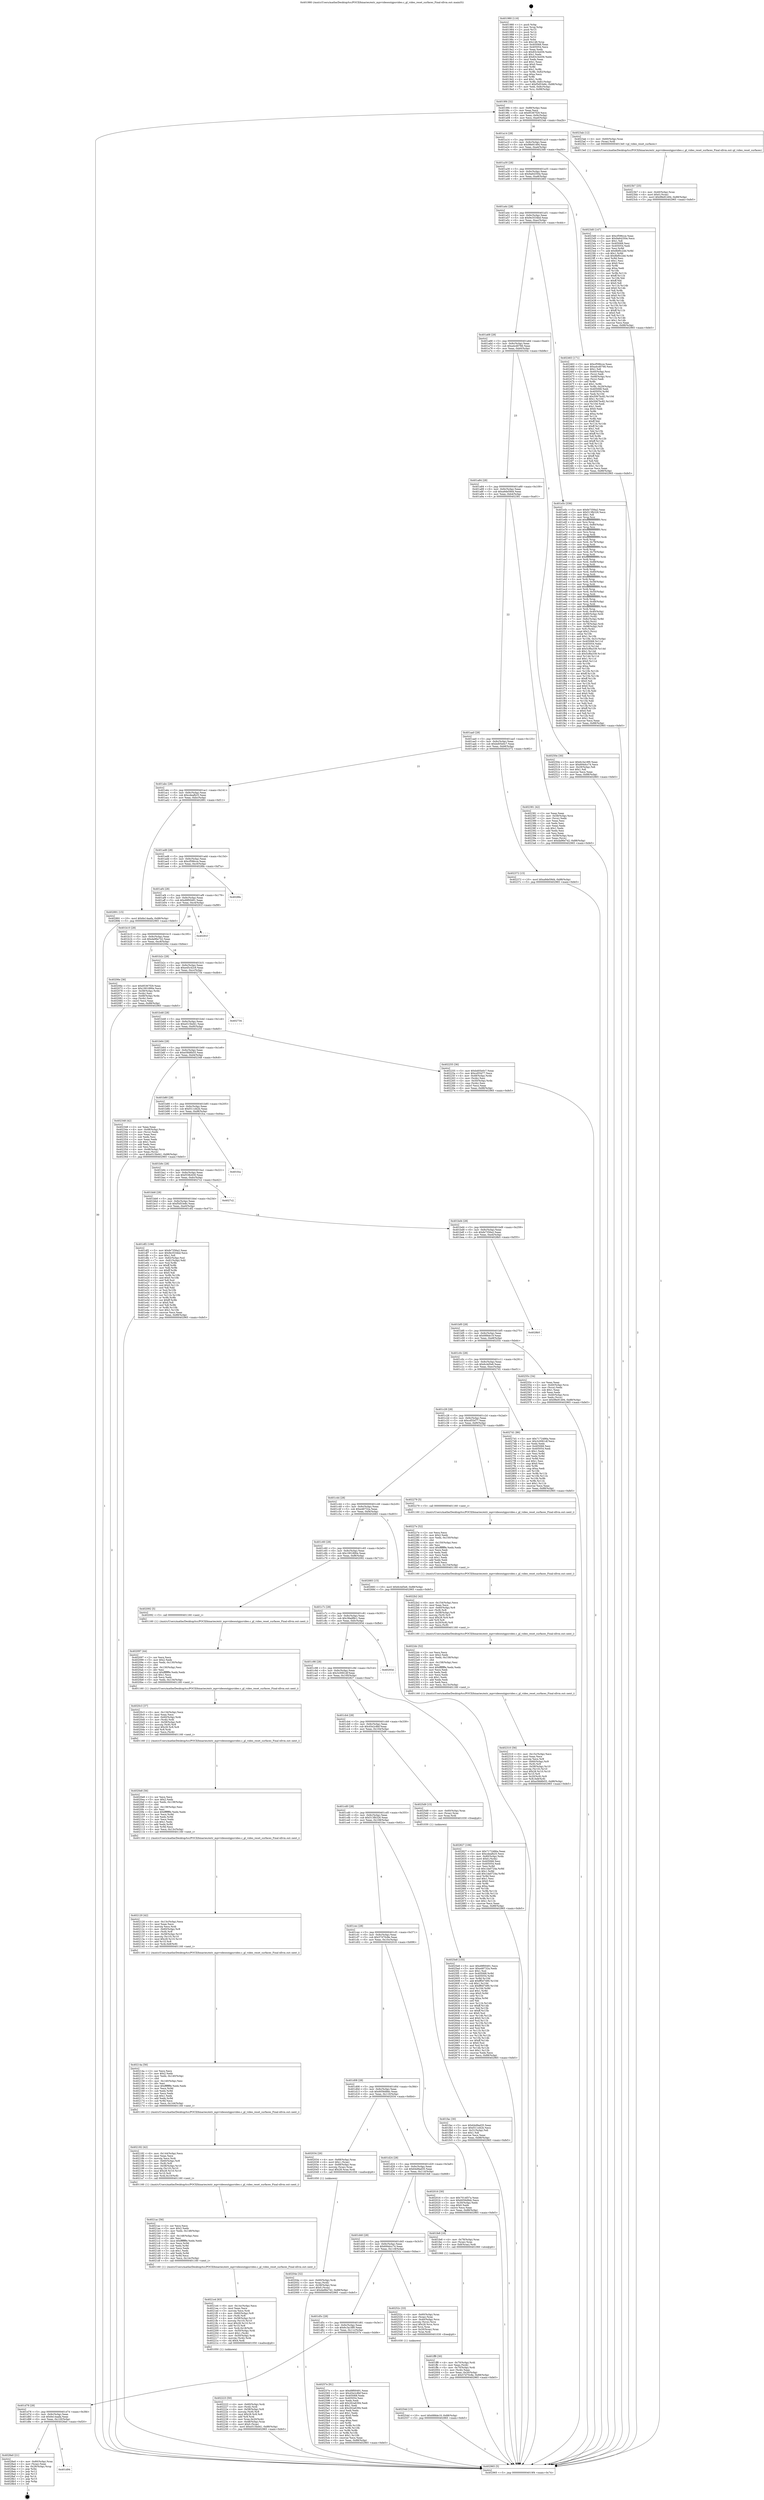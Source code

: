 digraph "0x401980" {
  label = "0x401980 (/mnt/c/Users/mathe/Desktop/tcc/POCII/binaries/extr_mpvvideooutgpuvideo.c_gl_video_reset_surfaces_Final-ollvm.out::main(0))"
  labelloc = "t"
  node[shape=record]

  Entry [label="",width=0.3,height=0.3,shape=circle,fillcolor=black,style=filled]
  "0x4019f4" [label="{
     0x4019f4 [32]\l
     | [instrs]\l
     &nbsp;&nbsp;0x4019f4 \<+6\>: mov -0x88(%rbp),%eax\l
     &nbsp;&nbsp;0x4019fa \<+2\>: mov %eax,%ecx\l
     &nbsp;&nbsp;0x4019fc \<+6\>: sub $0x85367f29,%ecx\l
     &nbsp;&nbsp;0x401a02 \<+6\>: mov %eax,-0x9c(%rbp)\l
     &nbsp;&nbsp;0x401a08 \<+6\>: mov %ecx,-0xa0(%rbp)\l
     &nbsp;&nbsp;0x401a0e \<+6\>: je 00000000004023ab \<main+0xa2b\>\l
  }"]
  "0x4023ab" [label="{
     0x4023ab [12]\l
     | [instrs]\l
     &nbsp;&nbsp;0x4023ab \<+4\>: mov -0x60(%rbp),%rax\l
     &nbsp;&nbsp;0x4023af \<+3\>: mov (%rax),%rdi\l
     &nbsp;&nbsp;0x4023b2 \<+5\>: call 00000000004013e0 \<gl_video_reset_surfaces\>\l
     | [calls]\l
     &nbsp;&nbsp;0x4013e0 \{1\} (/mnt/c/Users/mathe/Desktop/tcc/POCII/binaries/extr_mpvvideooutgpuvideo.c_gl_video_reset_surfaces_Final-ollvm.out::gl_video_reset_surfaces)\l
  }"]
  "0x401a14" [label="{
     0x401a14 [28]\l
     | [instrs]\l
     &nbsp;&nbsp;0x401a14 \<+5\>: jmp 0000000000401a19 \<main+0x99\>\l
     &nbsp;&nbsp;0x401a19 \<+6\>: mov -0x9c(%rbp),%eax\l
     &nbsp;&nbsp;0x401a1f \<+5\>: sub $0x98e91494,%eax\l
     &nbsp;&nbsp;0x401a24 \<+6\>: mov %eax,-0xa4(%rbp)\l
     &nbsp;&nbsp;0x401a2a \<+6\>: je 00000000004023d0 \<main+0xa50\>\l
  }"]
  Exit [label="",width=0.3,height=0.3,shape=circle,fillcolor=black,style=filled,peripheries=2]
  "0x4023d0" [label="{
     0x4023d0 [147]\l
     | [instrs]\l
     &nbsp;&nbsp;0x4023d0 \<+5\>: mov $0xcf596cce,%eax\l
     &nbsp;&nbsp;0x4023d5 \<+5\>: mov $0x9a64350e,%ecx\l
     &nbsp;&nbsp;0x4023da \<+2\>: mov $0x1,%dl\l
     &nbsp;&nbsp;0x4023dc \<+7\>: mov 0x405068,%esi\l
     &nbsp;&nbsp;0x4023e3 \<+7\>: mov 0x405054,%edi\l
     &nbsp;&nbsp;0x4023ea \<+3\>: mov %esi,%r8d\l
     &nbsp;&nbsp;0x4023ed \<+7\>: add $0x8bf0c2dd,%r8d\l
     &nbsp;&nbsp;0x4023f4 \<+4\>: sub $0x1,%r8d\l
     &nbsp;&nbsp;0x4023f8 \<+7\>: sub $0x8bf0c2dd,%r8d\l
     &nbsp;&nbsp;0x4023ff \<+4\>: imul %r8d,%esi\l
     &nbsp;&nbsp;0x402403 \<+3\>: and $0x1,%esi\l
     &nbsp;&nbsp;0x402406 \<+3\>: cmp $0x0,%esi\l
     &nbsp;&nbsp;0x402409 \<+4\>: sete %r9b\l
     &nbsp;&nbsp;0x40240d \<+3\>: cmp $0xa,%edi\l
     &nbsp;&nbsp;0x402410 \<+4\>: setl %r10b\l
     &nbsp;&nbsp;0x402414 \<+3\>: mov %r9b,%r11b\l
     &nbsp;&nbsp;0x402417 \<+4\>: xor $0xff,%r11b\l
     &nbsp;&nbsp;0x40241b \<+3\>: mov %r10b,%bl\l
     &nbsp;&nbsp;0x40241e \<+3\>: xor $0xff,%bl\l
     &nbsp;&nbsp;0x402421 \<+3\>: xor $0x0,%dl\l
     &nbsp;&nbsp;0x402424 \<+3\>: mov %r11b,%r14b\l
     &nbsp;&nbsp;0x402427 \<+4\>: and $0x0,%r14b\l
     &nbsp;&nbsp;0x40242b \<+3\>: and %dl,%r9b\l
     &nbsp;&nbsp;0x40242e \<+3\>: mov %bl,%r15b\l
     &nbsp;&nbsp;0x402431 \<+4\>: and $0x0,%r15b\l
     &nbsp;&nbsp;0x402435 \<+3\>: and %dl,%r10b\l
     &nbsp;&nbsp;0x402438 \<+3\>: or %r9b,%r14b\l
     &nbsp;&nbsp;0x40243b \<+3\>: or %r10b,%r15b\l
     &nbsp;&nbsp;0x40243e \<+3\>: xor %r15b,%r14b\l
     &nbsp;&nbsp;0x402441 \<+3\>: or %bl,%r11b\l
     &nbsp;&nbsp;0x402444 \<+4\>: xor $0xff,%r11b\l
     &nbsp;&nbsp;0x402448 \<+3\>: or $0x0,%dl\l
     &nbsp;&nbsp;0x40244b \<+3\>: and %dl,%r11b\l
     &nbsp;&nbsp;0x40244e \<+3\>: or %r11b,%r14b\l
     &nbsp;&nbsp;0x402451 \<+4\>: test $0x1,%r14b\l
     &nbsp;&nbsp;0x402455 \<+3\>: cmovne %ecx,%eax\l
     &nbsp;&nbsp;0x402458 \<+6\>: mov %eax,-0x88(%rbp)\l
     &nbsp;&nbsp;0x40245e \<+5\>: jmp 0000000000402965 \<main+0xfe5\>\l
  }"]
  "0x401a30" [label="{
     0x401a30 [28]\l
     | [instrs]\l
     &nbsp;&nbsp;0x401a30 \<+5\>: jmp 0000000000401a35 \<main+0xb5\>\l
     &nbsp;&nbsp;0x401a35 \<+6\>: mov -0x9c(%rbp),%eax\l
     &nbsp;&nbsp;0x401a3b \<+5\>: sub $0x9a64350e,%eax\l
     &nbsp;&nbsp;0x401a40 \<+6\>: mov %eax,-0xa8(%rbp)\l
     &nbsp;&nbsp;0x401a46 \<+6\>: je 0000000000402463 \<main+0xae3\>\l
  }"]
  "0x401d94" [label="{
     0x401d94\l
  }", style=dashed]
  "0x402463" [label="{
     0x402463 [171]\l
     | [instrs]\l
     &nbsp;&nbsp;0x402463 \<+5\>: mov $0xcf596cce,%eax\l
     &nbsp;&nbsp;0x402468 \<+5\>: mov $0xa4cd0766,%ecx\l
     &nbsp;&nbsp;0x40246d \<+2\>: mov $0x1,%dl\l
     &nbsp;&nbsp;0x40246f \<+4\>: mov -0x40(%rbp),%rsi\l
     &nbsp;&nbsp;0x402473 \<+2\>: mov (%rsi),%edi\l
     &nbsp;&nbsp;0x402475 \<+4\>: mov -0x68(%rbp),%rsi\l
     &nbsp;&nbsp;0x402479 \<+2\>: cmp (%rsi),%edi\l
     &nbsp;&nbsp;0x40247b \<+4\>: setl %r8b\l
     &nbsp;&nbsp;0x40247f \<+4\>: and $0x1,%r8b\l
     &nbsp;&nbsp;0x402483 \<+4\>: mov %r8b,-0x29(%rbp)\l
     &nbsp;&nbsp;0x402487 \<+7\>: mov 0x405068,%edi\l
     &nbsp;&nbsp;0x40248e \<+8\>: mov 0x405054,%r9d\l
     &nbsp;&nbsp;0x402496 \<+3\>: mov %edi,%r10d\l
     &nbsp;&nbsp;0x402499 \<+7\>: add $0x5067bc82,%r10d\l
     &nbsp;&nbsp;0x4024a0 \<+4\>: sub $0x1,%r10d\l
     &nbsp;&nbsp;0x4024a4 \<+7\>: sub $0x5067bc82,%r10d\l
     &nbsp;&nbsp;0x4024ab \<+4\>: imul %r10d,%edi\l
     &nbsp;&nbsp;0x4024af \<+3\>: and $0x1,%edi\l
     &nbsp;&nbsp;0x4024b2 \<+3\>: cmp $0x0,%edi\l
     &nbsp;&nbsp;0x4024b5 \<+4\>: sete %r8b\l
     &nbsp;&nbsp;0x4024b9 \<+4\>: cmp $0xa,%r9d\l
     &nbsp;&nbsp;0x4024bd \<+4\>: setl %r11b\l
     &nbsp;&nbsp;0x4024c1 \<+3\>: mov %r8b,%bl\l
     &nbsp;&nbsp;0x4024c4 \<+3\>: xor $0xff,%bl\l
     &nbsp;&nbsp;0x4024c7 \<+3\>: mov %r11b,%r14b\l
     &nbsp;&nbsp;0x4024ca \<+4\>: xor $0xff,%r14b\l
     &nbsp;&nbsp;0x4024ce \<+3\>: xor $0x1,%dl\l
     &nbsp;&nbsp;0x4024d1 \<+3\>: mov %bl,%r15b\l
     &nbsp;&nbsp;0x4024d4 \<+4\>: and $0xff,%r15b\l
     &nbsp;&nbsp;0x4024d8 \<+3\>: and %dl,%r8b\l
     &nbsp;&nbsp;0x4024db \<+3\>: mov %r14b,%r12b\l
     &nbsp;&nbsp;0x4024de \<+4\>: and $0xff,%r12b\l
     &nbsp;&nbsp;0x4024e2 \<+3\>: and %dl,%r11b\l
     &nbsp;&nbsp;0x4024e5 \<+3\>: or %r8b,%r15b\l
     &nbsp;&nbsp;0x4024e8 \<+3\>: or %r11b,%r12b\l
     &nbsp;&nbsp;0x4024eb \<+3\>: xor %r12b,%r15b\l
     &nbsp;&nbsp;0x4024ee \<+3\>: or %r14b,%bl\l
     &nbsp;&nbsp;0x4024f1 \<+3\>: xor $0xff,%bl\l
     &nbsp;&nbsp;0x4024f4 \<+3\>: or $0x1,%dl\l
     &nbsp;&nbsp;0x4024f7 \<+2\>: and %dl,%bl\l
     &nbsp;&nbsp;0x4024f9 \<+3\>: or %bl,%r15b\l
     &nbsp;&nbsp;0x4024fc \<+4\>: test $0x1,%r15b\l
     &nbsp;&nbsp;0x402500 \<+3\>: cmovne %ecx,%eax\l
     &nbsp;&nbsp;0x402503 \<+6\>: mov %eax,-0x88(%rbp)\l
     &nbsp;&nbsp;0x402509 \<+5\>: jmp 0000000000402965 \<main+0xfe5\>\l
  }"]
  "0x401a4c" [label="{
     0x401a4c [28]\l
     | [instrs]\l
     &nbsp;&nbsp;0x401a4c \<+5\>: jmp 0000000000401a51 \<main+0xd1\>\l
     &nbsp;&nbsp;0x401a51 \<+6\>: mov -0x9c(%rbp),%eax\l
     &nbsp;&nbsp;0x401a57 \<+5\>: sub $0x9e3534bd,%eax\l
     &nbsp;&nbsp;0x401a5c \<+6\>: mov %eax,-0xac(%rbp)\l
     &nbsp;&nbsp;0x401a62 \<+6\>: je 0000000000401e5c \<main+0x4dc\>\l
  }"]
  "0x4028a0" [label="{
     0x4028a0 [21]\l
     | [instrs]\l
     &nbsp;&nbsp;0x4028a0 \<+4\>: mov -0x80(%rbp),%rax\l
     &nbsp;&nbsp;0x4028a4 \<+2\>: mov (%rax),%eax\l
     &nbsp;&nbsp;0x4028a6 \<+4\>: lea -0x28(%rbp),%rsp\l
     &nbsp;&nbsp;0x4028aa \<+1\>: pop %rbx\l
     &nbsp;&nbsp;0x4028ab \<+2\>: pop %r12\l
     &nbsp;&nbsp;0x4028ad \<+2\>: pop %r13\l
     &nbsp;&nbsp;0x4028af \<+2\>: pop %r14\l
     &nbsp;&nbsp;0x4028b1 \<+2\>: pop %r15\l
     &nbsp;&nbsp;0x4028b3 \<+1\>: pop %rbp\l
     &nbsp;&nbsp;0x4028b4 \<+1\>: ret\l
  }"]
  "0x401e5c" [label="{
     0x401e5c [336]\l
     | [instrs]\l
     &nbsp;&nbsp;0x401e5c \<+5\>: mov $0xfe7356a2,%eax\l
     &nbsp;&nbsp;0x401e61 \<+5\>: mov $0x513fb326,%ecx\l
     &nbsp;&nbsp;0x401e66 \<+2\>: mov $0x1,%dl\l
     &nbsp;&nbsp;0x401e68 \<+3\>: mov %rsp,%rsi\l
     &nbsp;&nbsp;0x401e6b \<+4\>: add $0xfffffffffffffff0,%rsi\l
     &nbsp;&nbsp;0x401e6f \<+3\>: mov %rsi,%rsp\l
     &nbsp;&nbsp;0x401e72 \<+4\>: mov %rsi,-0x80(%rbp)\l
     &nbsp;&nbsp;0x401e76 \<+3\>: mov %rsp,%rsi\l
     &nbsp;&nbsp;0x401e79 \<+4\>: add $0xfffffffffffffff0,%rsi\l
     &nbsp;&nbsp;0x401e7d \<+3\>: mov %rsi,%rsp\l
     &nbsp;&nbsp;0x401e80 \<+3\>: mov %rsp,%rdi\l
     &nbsp;&nbsp;0x401e83 \<+4\>: add $0xfffffffffffffff0,%rdi\l
     &nbsp;&nbsp;0x401e87 \<+3\>: mov %rdi,%rsp\l
     &nbsp;&nbsp;0x401e8a \<+4\>: mov %rdi,-0x78(%rbp)\l
     &nbsp;&nbsp;0x401e8e \<+3\>: mov %rsp,%rdi\l
     &nbsp;&nbsp;0x401e91 \<+4\>: add $0xfffffffffffffff0,%rdi\l
     &nbsp;&nbsp;0x401e95 \<+3\>: mov %rdi,%rsp\l
     &nbsp;&nbsp;0x401e98 \<+4\>: mov %rdi,-0x70(%rbp)\l
     &nbsp;&nbsp;0x401e9c \<+3\>: mov %rsp,%rdi\l
     &nbsp;&nbsp;0x401e9f \<+4\>: add $0xfffffffffffffff0,%rdi\l
     &nbsp;&nbsp;0x401ea3 \<+3\>: mov %rdi,%rsp\l
     &nbsp;&nbsp;0x401ea6 \<+4\>: mov %rdi,-0x68(%rbp)\l
     &nbsp;&nbsp;0x401eaa \<+3\>: mov %rsp,%rdi\l
     &nbsp;&nbsp;0x401ead \<+4\>: add $0xfffffffffffffff0,%rdi\l
     &nbsp;&nbsp;0x401eb1 \<+3\>: mov %rdi,%rsp\l
     &nbsp;&nbsp;0x401eb4 \<+4\>: mov %rdi,-0x60(%rbp)\l
     &nbsp;&nbsp;0x401eb8 \<+3\>: mov %rsp,%rdi\l
     &nbsp;&nbsp;0x401ebb \<+4\>: add $0xfffffffffffffff0,%rdi\l
     &nbsp;&nbsp;0x401ebf \<+3\>: mov %rdi,%rsp\l
     &nbsp;&nbsp;0x401ec2 \<+4\>: mov %rdi,-0x58(%rbp)\l
     &nbsp;&nbsp;0x401ec6 \<+3\>: mov %rsp,%rdi\l
     &nbsp;&nbsp;0x401ec9 \<+4\>: add $0xfffffffffffffff0,%rdi\l
     &nbsp;&nbsp;0x401ecd \<+3\>: mov %rdi,%rsp\l
     &nbsp;&nbsp;0x401ed0 \<+4\>: mov %rdi,-0x50(%rbp)\l
     &nbsp;&nbsp;0x401ed4 \<+3\>: mov %rsp,%rdi\l
     &nbsp;&nbsp;0x401ed7 \<+4\>: add $0xfffffffffffffff0,%rdi\l
     &nbsp;&nbsp;0x401edb \<+3\>: mov %rdi,%rsp\l
     &nbsp;&nbsp;0x401ede \<+4\>: mov %rdi,-0x48(%rbp)\l
     &nbsp;&nbsp;0x401ee2 \<+3\>: mov %rsp,%rdi\l
     &nbsp;&nbsp;0x401ee5 \<+4\>: add $0xfffffffffffffff0,%rdi\l
     &nbsp;&nbsp;0x401ee9 \<+3\>: mov %rdi,%rsp\l
     &nbsp;&nbsp;0x401eec \<+4\>: mov %rdi,-0x40(%rbp)\l
     &nbsp;&nbsp;0x401ef0 \<+4\>: mov -0x80(%rbp),%rdi\l
     &nbsp;&nbsp;0x401ef4 \<+6\>: movl $0x0,(%rdi)\l
     &nbsp;&nbsp;0x401efa \<+7\>: mov -0x8c(%rbp),%r8d\l
     &nbsp;&nbsp;0x401f01 \<+3\>: mov %r8d,(%rsi)\l
     &nbsp;&nbsp;0x401f04 \<+4\>: mov -0x78(%rbp),%rdi\l
     &nbsp;&nbsp;0x401f08 \<+7\>: mov -0x98(%rbp),%r9\l
     &nbsp;&nbsp;0x401f0f \<+3\>: mov %r9,(%rdi)\l
     &nbsp;&nbsp;0x401f12 \<+3\>: cmpl $0x2,(%rsi)\l
     &nbsp;&nbsp;0x401f15 \<+4\>: setne %r10b\l
     &nbsp;&nbsp;0x401f19 \<+4\>: and $0x1,%r10b\l
     &nbsp;&nbsp;0x401f1d \<+4\>: mov %r10b,-0x31(%rbp)\l
     &nbsp;&nbsp;0x401f21 \<+8\>: mov 0x405068,%r11d\l
     &nbsp;&nbsp;0x401f29 \<+7\>: mov 0x405054,%ebx\l
     &nbsp;&nbsp;0x401f30 \<+3\>: mov %r11d,%r14d\l
     &nbsp;&nbsp;0x401f33 \<+7\>: add $0x5cf6a339,%r14d\l
     &nbsp;&nbsp;0x401f3a \<+4\>: sub $0x1,%r14d\l
     &nbsp;&nbsp;0x401f3e \<+7\>: sub $0x5cf6a339,%r14d\l
     &nbsp;&nbsp;0x401f45 \<+4\>: imul %r14d,%r11d\l
     &nbsp;&nbsp;0x401f49 \<+4\>: and $0x1,%r11d\l
     &nbsp;&nbsp;0x401f4d \<+4\>: cmp $0x0,%r11d\l
     &nbsp;&nbsp;0x401f51 \<+4\>: sete %r10b\l
     &nbsp;&nbsp;0x401f55 \<+3\>: cmp $0xa,%ebx\l
     &nbsp;&nbsp;0x401f58 \<+4\>: setl %r15b\l
     &nbsp;&nbsp;0x401f5c \<+3\>: mov %r10b,%r12b\l
     &nbsp;&nbsp;0x401f5f \<+4\>: xor $0xff,%r12b\l
     &nbsp;&nbsp;0x401f63 \<+3\>: mov %r15b,%r13b\l
     &nbsp;&nbsp;0x401f66 \<+4\>: xor $0xff,%r13b\l
     &nbsp;&nbsp;0x401f6a \<+3\>: xor $0x0,%dl\l
     &nbsp;&nbsp;0x401f6d \<+3\>: mov %r12b,%sil\l
     &nbsp;&nbsp;0x401f70 \<+4\>: and $0x0,%sil\l
     &nbsp;&nbsp;0x401f74 \<+3\>: and %dl,%r10b\l
     &nbsp;&nbsp;0x401f77 \<+3\>: mov %r13b,%dil\l
     &nbsp;&nbsp;0x401f7a \<+4\>: and $0x0,%dil\l
     &nbsp;&nbsp;0x401f7e \<+3\>: and %dl,%r15b\l
     &nbsp;&nbsp;0x401f81 \<+3\>: or %r10b,%sil\l
     &nbsp;&nbsp;0x401f84 \<+3\>: or %r15b,%dil\l
     &nbsp;&nbsp;0x401f87 \<+3\>: xor %dil,%sil\l
     &nbsp;&nbsp;0x401f8a \<+3\>: or %r13b,%r12b\l
     &nbsp;&nbsp;0x401f8d \<+4\>: xor $0xff,%r12b\l
     &nbsp;&nbsp;0x401f91 \<+3\>: or $0x0,%dl\l
     &nbsp;&nbsp;0x401f94 \<+3\>: and %dl,%r12b\l
     &nbsp;&nbsp;0x401f97 \<+3\>: or %r12b,%sil\l
     &nbsp;&nbsp;0x401f9a \<+4\>: test $0x1,%sil\l
     &nbsp;&nbsp;0x401f9e \<+3\>: cmovne %ecx,%eax\l
     &nbsp;&nbsp;0x401fa1 \<+6\>: mov %eax,-0x88(%rbp)\l
     &nbsp;&nbsp;0x401fa7 \<+5\>: jmp 0000000000402965 \<main+0xfe5\>\l
  }"]
  "0x401a68" [label="{
     0x401a68 [28]\l
     | [instrs]\l
     &nbsp;&nbsp;0x401a68 \<+5\>: jmp 0000000000401a6d \<main+0xed\>\l
     &nbsp;&nbsp;0x401a6d \<+6\>: mov -0x9c(%rbp),%eax\l
     &nbsp;&nbsp;0x401a73 \<+5\>: sub $0xa4cd0766,%eax\l
     &nbsp;&nbsp;0x401a78 \<+6\>: mov %eax,-0xb0(%rbp)\l
     &nbsp;&nbsp;0x401a7e \<+6\>: je 000000000040250e \<main+0xb8e\>\l
  }"]
  "0x4025e8" [label="{
     0x4025e8 [155]\l
     | [instrs]\l
     &nbsp;&nbsp;0x4025e8 \<+5\>: mov $0xd9f00491,%ecx\l
     &nbsp;&nbsp;0x4025ed \<+5\>: mov $0xe46732a,%edx\l
     &nbsp;&nbsp;0x4025f2 \<+3\>: mov $0x1,%sil\l
     &nbsp;&nbsp;0x4025f5 \<+8\>: mov 0x405068,%r8d\l
     &nbsp;&nbsp;0x4025fd \<+8\>: mov 0x405054,%r9d\l
     &nbsp;&nbsp;0x402605 \<+3\>: mov %r8d,%r10d\l
     &nbsp;&nbsp;0x402608 \<+7\>: add $0xff0d7490,%r10d\l
     &nbsp;&nbsp;0x40260f \<+4\>: sub $0x1,%r10d\l
     &nbsp;&nbsp;0x402613 \<+7\>: sub $0xff0d7490,%r10d\l
     &nbsp;&nbsp;0x40261a \<+4\>: imul %r10d,%r8d\l
     &nbsp;&nbsp;0x40261e \<+4\>: and $0x1,%r8d\l
     &nbsp;&nbsp;0x402622 \<+4\>: cmp $0x0,%r8d\l
     &nbsp;&nbsp;0x402626 \<+4\>: sete %r11b\l
     &nbsp;&nbsp;0x40262a \<+4\>: cmp $0xa,%r9d\l
     &nbsp;&nbsp;0x40262e \<+3\>: setl %bl\l
     &nbsp;&nbsp;0x402631 \<+3\>: mov %r11b,%r14b\l
     &nbsp;&nbsp;0x402634 \<+4\>: xor $0xff,%r14b\l
     &nbsp;&nbsp;0x402638 \<+3\>: mov %bl,%r15b\l
     &nbsp;&nbsp;0x40263b \<+4\>: xor $0xff,%r15b\l
     &nbsp;&nbsp;0x40263f \<+4\>: xor $0x0,%sil\l
     &nbsp;&nbsp;0x402643 \<+3\>: mov %r14b,%r12b\l
     &nbsp;&nbsp;0x402646 \<+4\>: and $0x0,%r12b\l
     &nbsp;&nbsp;0x40264a \<+3\>: and %sil,%r11b\l
     &nbsp;&nbsp;0x40264d \<+3\>: mov %r15b,%r13b\l
     &nbsp;&nbsp;0x402650 \<+4\>: and $0x0,%r13b\l
     &nbsp;&nbsp;0x402654 \<+3\>: and %sil,%bl\l
     &nbsp;&nbsp;0x402657 \<+3\>: or %r11b,%r12b\l
     &nbsp;&nbsp;0x40265a \<+3\>: or %bl,%r13b\l
     &nbsp;&nbsp;0x40265d \<+3\>: xor %r13b,%r12b\l
     &nbsp;&nbsp;0x402660 \<+3\>: or %r15b,%r14b\l
     &nbsp;&nbsp;0x402663 \<+4\>: xor $0xff,%r14b\l
     &nbsp;&nbsp;0x402667 \<+4\>: or $0x0,%sil\l
     &nbsp;&nbsp;0x40266b \<+3\>: and %sil,%r14b\l
     &nbsp;&nbsp;0x40266e \<+3\>: or %r14b,%r12b\l
     &nbsp;&nbsp;0x402671 \<+4\>: test $0x1,%r12b\l
     &nbsp;&nbsp;0x402675 \<+3\>: cmovne %edx,%ecx\l
     &nbsp;&nbsp;0x402678 \<+6\>: mov %ecx,-0x88(%rbp)\l
     &nbsp;&nbsp;0x40267e \<+5\>: jmp 0000000000402965 \<main+0xfe5\>\l
  }"]
  "0x40250e" [label="{
     0x40250e [30]\l
     | [instrs]\l
     &nbsp;&nbsp;0x40250e \<+5\>: mov $0x6c3a18f0,%eax\l
     &nbsp;&nbsp;0x402513 \<+5\>: mov $0x694dcc74,%ecx\l
     &nbsp;&nbsp;0x402518 \<+3\>: mov -0x29(%rbp),%dl\l
     &nbsp;&nbsp;0x40251b \<+3\>: test $0x1,%dl\l
     &nbsp;&nbsp;0x40251e \<+3\>: cmovne %ecx,%eax\l
     &nbsp;&nbsp;0x402521 \<+6\>: mov %eax,-0x88(%rbp)\l
     &nbsp;&nbsp;0x402527 \<+5\>: jmp 0000000000402965 \<main+0xfe5\>\l
  }"]
  "0x401a84" [label="{
     0x401a84 [28]\l
     | [instrs]\l
     &nbsp;&nbsp;0x401a84 \<+5\>: jmp 0000000000401a89 \<main+0x109\>\l
     &nbsp;&nbsp;0x401a89 \<+6\>: mov -0x9c(%rbp),%eax\l
     &nbsp;&nbsp;0x401a8f \<+5\>: sub $0xa9de59d4,%eax\l
     &nbsp;&nbsp;0x401a94 \<+6\>: mov %eax,-0xb4(%rbp)\l
     &nbsp;&nbsp;0x401a9a \<+6\>: je 0000000000402381 \<main+0xa01\>\l
  }"]
  "0x401d78" [label="{
     0x401d78 [28]\l
     | [instrs]\l
     &nbsp;&nbsp;0x401d78 \<+5\>: jmp 0000000000401d7d \<main+0x3fd\>\l
     &nbsp;&nbsp;0x401d7d \<+6\>: mov -0x9c(%rbp),%eax\l
     &nbsp;&nbsp;0x401d83 \<+5\>: sub $0x6e14aafa,%eax\l
     &nbsp;&nbsp;0x401d88 \<+6\>: mov %eax,-0x120(%rbp)\l
     &nbsp;&nbsp;0x401d8e \<+6\>: je 00000000004028a0 \<main+0xf20\>\l
  }"]
  "0x402381" [label="{
     0x402381 [42]\l
     | [instrs]\l
     &nbsp;&nbsp;0x402381 \<+2\>: xor %eax,%eax\l
     &nbsp;&nbsp;0x402383 \<+4\>: mov -0x58(%rbp),%rcx\l
     &nbsp;&nbsp;0x402387 \<+2\>: mov (%rcx),%edx\l
     &nbsp;&nbsp;0x402389 \<+2\>: mov %eax,%esi\l
     &nbsp;&nbsp;0x40238b \<+2\>: sub %edx,%esi\l
     &nbsp;&nbsp;0x40238d \<+2\>: mov %eax,%edx\l
     &nbsp;&nbsp;0x40238f \<+3\>: sub $0x1,%edx\l
     &nbsp;&nbsp;0x402392 \<+2\>: add %edx,%esi\l
     &nbsp;&nbsp;0x402394 \<+2\>: sub %esi,%eax\l
     &nbsp;&nbsp;0x402396 \<+4\>: mov -0x58(%rbp),%rcx\l
     &nbsp;&nbsp;0x40239a \<+2\>: mov %eax,(%rcx)\l
     &nbsp;&nbsp;0x40239c \<+10\>: movl $0xda96e742,-0x88(%rbp)\l
     &nbsp;&nbsp;0x4023a6 \<+5\>: jmp 0000000000402965 \<main+0xfe5\>\l
  }"]
  "0x401aa0" [label="{
     0x401aa0 [28]\l
     | [instrs]\l
     &nbsp;&nbsp;0x401aa0 \<+5\>: jmp 0000000000401aa5 \<main+0x125\>\l
     &nbsp;&nbsp;0x401aa5 \<+6\>: mov -0x9c(%rbp),%eax\l
     &nbsp;&nbsp;0x401aab \<+5\>: sub $0xbd05e0c7,%eax\l
     &nbsp;&nbsp;0x401ab0 \<+6\>: mov %eax,-0xb8(%rbp)\l
     &nbsp;&nbsp;0x401ab6 \<+6\>: je 0000000000402372 \<main+0x9f2\>\l
  }"]
  "0x40257e" [label="{
     0x40257e [91]\l
     | [instrs]\l
     &nbsp;&nbsp;0x40257e \<+5\>: mov $0xd9f00491,%eax\l
     &nbsp;&nbsp;0x402583 \<+5\>: mov $0x45e2c8bf,%ecx\l
     &nbsp;&nbsp;0x402588 \<+7\>: mov 0x405068,%edx\l
     &nbsp;&nbsp;0x40258f \<+7\>: mov 0x405054,%esi\l
     &nbsp;&nbsp;0x402596 \<+2\>: mov %edx,%edi\l
     &nbsp;&nbsp;0x402598 \<+6\>: add $0x262a6394,%edi\l
     &nbsp;&nbsp;0x40259e \<+3\>: sub $0x1,%edi\l
     &nbsp;&nbsp;0x4025a1 \<+6\>: sub $0x262a6394,%edi\l
     &nbsp;&nbsp;0x4025a7 \<+3\>: imul %edi,%edx\l
     &nbsp;&nbsp;0x4025aa \<+3\>: and $0x1,%edx\l
     &nbsp;&nbsp;0x4025ad \<+3\>: cmp $0x0,%edx\l
     &nbsp;&nbsp;0x4025b0 \<+4\>: sete %r8b\l
     &nbsp;&nbsp;0x4025b4 \<+3\>: cmp $0xa,%esi\l
     &nbsp;&nbsp;0x4025b7 \<+4\>: setl %r9b\l
     &nbsp;&nbsp;0x4025bb \<+3\>: mov %r8b,%r10b\l
     &nbsp;&nbsp;0x4025be \<+3\>: and %r9b,%r10b\l
     &nbsp;&nbsp;0x4025c1 \<+3\>: xor %r9b,%r8b\l
     &nbsp;&nbsp;0x4025c4 \<+3\>: or %r8b,%r10b\l
     &nbsp;&nbsp;0x4025c7 \<+4\>: test $0x1,%r10b\l
     &nbsp;&nbsp;0x4025cb \<+3\>: cmovne %ecx,%eax\l
     &nbsp;&nbsp;0x4025ce \<+6\>: mov %eax,-0x88(%rbp)\l
     &nbsp;&nbsp;0x4025d4 \<+5\>: jmp 0000000000402965 \<main+0xfe5\>\l
  }"]
  "0x402372" [label="{
     0x402372 [15]\l
     | [instrs]\l
     &nbsp;&nbsp;0x402372 \<+10\>: movl $0xa9de59d4,-0x88(%rbp)\l
     &nbsp;&nbsp;0x40237c \<+5\>: jmp 0000000000402965 \<main+0xfe5\>\l
  }"]
  "0x401abc" [label="{
     0x401abc [28]\l
     | [instrs]\l
     &nbsp;&nbsp;0x401abc \<+5\>: jmp 0000000000401ac1 \<main+0x141\>\l
     &nbsp;&nbsp;0x401ac1 \<+6\>: mov -0x9c(%rbp),%eax\l
     &nbsp;&nbsp;0x401ac7 \<+5\>: sub $0xcdeafb25,%eax\l
     &nbsp;&nbsp;0x401acc \<+6\>: mov %eax,-0xbc(%rbp)\l
     &nbsp;&nbsp;0x401ad2 \<+6\>: je 0000000000402891 \<main+0xf11\>\l
  }"]
  "0x40254d" [label="{
     0x40254d [15]\l
     | [instrs]\l
     &nbsp;&nbsp;0x40254d \<+10\>: movl $0x688de19,-0x88(%rbp)\l
     &nbsp;&nbsp;0x402557 \<+5\>: jmp 0000000000402965 \<main+0xfe5\>\l
  }"]
  "0x402891" [label="{
     0x402891 [15]\l
     | [instrs]\l
     &nbsp;&nbsp;0x402891 \<+10\>: movl $0x6e14aafa,-0x88(%rbp)\l
     &nbsp;&nbsp;0x40289b \<+5\>: jmp 0000000000402965 \<main+0xfe5\>\l
  }"]
  "0x401ad8" [label="{
     0x401ad8 [28]\l
     | [instrs]\l
     &nbsp;&nbsp;0x401ad8 \<+5\>: jmp 0000000000401add \<main+0x15d\>\l
     &nbsp;&nbsp;0x401add \<+6\>: mov -0x9c(%rbp),%eax\l
     &nbsp;&nbsp;0x401ae3 \<+5\>: sub $0xcf596cce,%eax\l
     &nbsp;&nbsp;0x401ae8 \<+6\>: mov %eax,-0xc0(%rbp)\l
     &nbsp;&nbsp;0x401aee \<+6\>: je 00000000004028fa \<main+0xf7a\>\l
  }"]
  "0x401d5c" [label="{
     0x401d5c [28]\l
     | [instrs]\l
     &nbsp;&nbsp;0x401d5c \<+5\>: jmp 0000000000401d61 \<main+0x3e1\>\l
     &nbsp;&nbsp;0x401d61 \<+6\>: mov -0x9c(%rbp),%eax\l
     &nbsp;&nbsp;0x401d67 \<+5\>: sub $0x6c3a18f0,%eax\l
     &nbsp;&nbsp;0x401d6c \<+6\>: mov %eax,-0x11c(%rbp)\l
     &nbsp;&nbsp;0x401d72 \<+6\>: je 000000000040257e \<main+0xbfe\>\l
  }"]
  "0x4028fa" [label="{
     0x4028fa\l
  }", style=dashed]
  "0x401af4" [label="{
     0x401af4 [28]\l
     | [instrs]\l
     &nbsp;&nbsp;0x401af4 \<+5\>: jmp 0000000000401af9 \<main+0x179\>\l
     &nbsp;&nbsp;0x401af9 \<+6\>: mov -0x9c(%rbp),%eax\l
     &nbsp;&nbsp;0x401aff \<+5\>: sub $0xd9f00491,%eax\l
     &nbsp;&nbsp;0x401b04 \<+6\>: mov %eax,-0xc4(%rbp)\l
     &nbsp;&nbsp;0x401b0a \<+6\>: je 000000000040291f \<main+0xf9f\>\l
  }"]
  "0x40252c" [label="{
     0x40252c [33]\l
     | [instrs]\l
     &nbsp;&nbsp;0x40252c \<+4\>: mov -0x60(%rbp),%rax\l
     &nbsp;&nbsp;0x402530 \<+3\>: mov (%rax),%rax\l
     &nbsp;&nbsp;0x402533 \<+4\>: mov -0x40(%rbp),%rcx\l
     &nbsp;&nbsp;0x402537 \<+3\>: movslq (%rcx),%rcx\l
     &nbsp;&nbsp;0x40253a \<+4\>: imul $0x28,%rcx,%rcx\l
     &nbsp;&nbsp;0x40253e \<+3\>: add %rcx,%rax\l
     &nbsp;&nbsp;0x402541 \<+4\>: mov 0x20(%rax),%rax\l
     &nbsp;&nbsp;0x402545 \<+3\>: mov %rax,%rdi\l
     &nbsp;&nbsp;0x402548 \<+5\>: call 0000000000401030 \<free@plt\>\l
     | [calls]\l
     &nbsp;&nbsp;0x401030 \{1\} (unknown)\l
  }"]
  "0x40291f" [label="{
     0x40291f\l
  }", style=dashed]
  "0x401b10" [label="{
     0x401b10 [28]\l
     | [instrs]\l
     &nbsp;&nbsp;0x401b10 \<+5\>: jmp 0000000000401b15 \<main+0x195\>\l
     &nbsp;&nbsp;0x401b15 \<+6\>: mov -0x9c(%rbp),%eax\l
     &nbsp;&nbsp;0x401b1b \<+5\>: sub $0xda96e742,%eax\l
     &nbsp;&nbsp;0x401b20 \<+6\>: mov %eax,-0xc8(%rbp)\l
     &nbsp;&nbsp;0x401b26 \<+6\>: je 000000000040206e \<main+0x6ee\>\l
  }"]
  "0x4023b7" [label="{
     0x4023b7 [25]\l
     | [instrs]\l
     &nbsp;&nbsp;0x4023b7 \<+4\>: mov -0x40(%rbp),%rax\l
     &nbsp;&nbsp;0x4023bb \<+6\>: movl $0x0,(%rax)\l
     &nbsp;&nbsp;0x4023c1 \<+10\>: movl $0x98e91494,-0x88(%rbp)\l
     &nbsp;&nbsp;0x4023cb \<+5\>: jmp 0000000000402965 \<main+0xfe5\>\l
  }"]
  "0x40206e" [label="{
     0x40206e [36]\l
     | [instrs]\l
     &nbsp;&nbsp;0x40206e \<+5\>: mov $0x85367f29,%eax\l
     &nbsp;&nbsp;0x402073 \<+5\>: mov $0x1901890e,%ecx\l
     &nbsp;&nbsp;0x402078 \<+4\>: mov -0x58(%rbp),%rdx\l
     &nbsp;&nbsp;0x40207c \<+2\>: mov (%rdx),%esi\l
     &nbsp;&nbsp;0x40207e \<+4\>: mov -0x68(%rbp),%rdx\l
     &nbsp;&nbsp;0x402082 \<+2\>: cmp (%rdx),%esi\l
     &nbsp;&nbsp;0x402084 \<+3\>: cmovl %ecx,%eax\l
     &nbsp;&nbsp;0x402087 \<+6\>: mov %eax,-0x88(%rbp)\l
     &nbsp;&nbsp;0x40208d \<+5\>: jmp 0000000000402965 \<main+0xfe5\>\l
  }"]
  "0x401b2c" [label="{
     0x401b2c [28]\l
     | [instrs]\l
     &nbsp;&nbsp;0x401b2c \<+5\>: jmp 0000000000401b31 \<main+0x1b1\>\l
     &nbsp;&nbsp;0x401b31 \<+6\>: mov -0x9c(%rbp),%eax\l
     &nbsp;&nbsp;0x401b37 \<+5\>: sub $0xe45c42c9,%eax\l
     &nbsp;&nbsp;0x401b3c \<+6\>: mov %eax,-0xcc(%rbp)\l
     &nbsp;&nbsp;0x401b42 \<+6\>: je 0000000000402734 \<main+0xdb4\>\l
  }"]
  "0x402310" [label="{
     0x402310 [56]\l
     | [instrs]\l
     &nbsp;&nbsp;0x402310 \<+6\>: mov -0x15c(%rbp),%ecx\l
     &nbsp;&nbsp;0x402316 \<+3\>: imul %eax,%ecx\l
     &nbsp;&nbsp;0x402319 \<+3\>: movslq %ecx,%r8\l
     &nbsp;&nbsp;0x40231c \<+4\>: mov -0x60(%rbp),%r9\l
     &nbsp;&nbsp;0x402320 \<+3\>: mov (%r9),%r9\l
     &nbsp;&nbsp;0x402323 \<+4\>: mov -0x58(%rbp),%r10\l
     &nbsp;&nbsp;0x402327 \<+3\>: movslq (%r10),%r10\l
     &nbsp;&nbsp;0x40232a \<+4\>: imul $0x28,%r10,%r10\l
     &nbsp;&nbsp;0x40232e \<+3\>: add %r10,%r9\l
     &nbsp;&nbsp;0x402331 \<+4\>: mov 0x20(%r9),%r9\l
     &nbsp;&nbsp;0x402335 \<+4\>: mov %r8,0x8(%r9)\l
     &nbsp;&nbsp;0x402339 \<+10\>: movl $0xe58d6b55,-0x88(%rbp)\l
     &nbsp;&nbsp;0x402343 \<+5\>: jmp 0000000000402965 \<main+0xfe5\>\l
  }"]
  "0x402734" [label="{
     0x402734\l
  }", style=dashed]
  "0x401b48" [label="{
     0x401b48 [28]\l
     | [instrs]\l
     &nbsp;&nbsp;0x401b48 \<+5\>: jmp 0000000000401b4d \<main+0x1cd\>\l
     &nbsp;&nbsp;0x401b4d \<+6\>: mov -0x9c(%rbp),%eax\l
     &nbsp;&nbsp;0x401b53 \<+5\>: sub $0xe515bd41,%eax\l
     &nbsp;&nbsp;0x401b58 \<+6\>: mov %eax,-0xd0(%rbp)\l
     &nbsp;&nbsp;0x401b5e \<+6\>: je 0000000000402255 \<main+0x8d5\>\l
  }"]
  "0x4022dc" [label="{
     0x4022dc [52]\l
     | [instrs]\l
     &nbsp;&nbsp;0x4022dc \<+2\>: xor %ecx,%ecx\l
     &nbsp;&nbsp;0x4022de \<+5\>: mov $0x2,%edx\l
     &nbsp;&nbsp;0x4022e3 \<+6\>: mov %edx,-0x158(%rbp)\l
     &nbsp;&nbsp;0x4022e9 \<+1\>: cltd\l
     &nbsp;&nbsp;0x4022ea \<+6\>: mov -0x158(%rbp),%esi\l
     &nbsp;&nbsp;0x4022f0 \<+2\>: idiv %esi\l
     &nbsp;&nbsp;0x4022f2 \<+6\>: imul $0xfffffffe,%edx,%edx\l
     &nbsp;&nbsp;0x4022f8 \<+2\>: mov %ecx,%edi\l
     &nbsp;&nbsp;0x4022fa \<+2\>: sub %edx,%edi\l
     &nbsp;&nbsp;0x4022fc \<+2\>: mov %ecx,%edx\l
     &nbsp;&nbsp;0x4022fe \<+3\>: sub $0x1,%edx\l
     &nbsp;&nbsp;0x402301 \<+2\>: add %edx,%edi\l
     &nbsp;&nbsp;0x402303 \<+2\>: sub %edi,%ecx\l
     &nbsp;&nbsp;0x402305 \<+6\>: mov %ecx,-0x15c(%rbp)\l
     &nbsp;&nbsp;0x40230b \<+5\>: call 0000000000401160 \<next_i\>\l
     | [calls]\l
     &nbsp;&nbsp;0x401160 \{1\} (/mnt/c/Users/mathe/Desktop/tcc/POCII/binaries/extr_mpvvideooutgpuvideo.c_gl_video_reset_surfaces_Final-ollvm.out::next_i)\l
  }"]
  "0x402255" [label="{
     0x402255 [36]\l
     | [instrs]\l
     &nbsp;&nbsp;0x402255 \<+5\>: mov $0xbd05e0c7,%eax\l
     &nbsp;&nbsp;0x40225a \<+5\>: mov $0xcd55d77,%ecx\l
     &nbsp;&nbsp;0x40225f \<+4\>: mov -0x48(%rbp),%rdx\l
     &nbsp;&nbsp;0x402263 \<+2\>: mov (%rdx),%esi\l
     &nbsp;&nbsp;0x402265 \<+4\>: mov -0x50(%rbp),%rdx\l
     &nbsp;&nbsp;0x402269 \<+2\>: cmp (%rdx),%esi\l
     &nbsp;&nbsp;0x40226b \<+3\>: cmovl %ecx,%eax\l
     &nbsp;&nbsp;0x40226e \<+6\>: mov %eax,-0x88(%rbp)\l
     &nbsp;&nbsp;0x402274 \<+5\>: jmp 0000000000402965 \<main+0xfe5\>\l
  }"]
  "0x401b64" [label="{
     0x401b64 [28]\l
     | [instrs]\l
     &nbsp;&nbsp;0x401b64 \<+5\>: jmp 0000000000401b69 \<main+0x1e9\>\l
     &nbsp;&nbsp;0x401b69 \<+6\>: mov -0x9c(%rbp),%eax\l
     &nbsp;&nbsp;0x401b6f \<+5\>: sub $0xe58d6b55,%eax\l
     &nbsp;&nbsp;0x401b74 \<+6\>: mov %eax,-0xd4(%rbp)\l
     &nbsp;&nbsp;0x401b7a \<+6\>: je 0000000000402348 \<main+0x9c8\>\l
  }"]
  "0x4022b2" [label="{
     0x4022b2 [42]\l
     | [instrs]\l
     &nbsp;&nbsp;0x4022b2 \<+6\>: mov -0x154(%rbp),%ecx\l
     &nbsp;&nbsp;0x4022b8 \<+3\>: imul %eax,%ecx\l
     &nbsp;&nbsp;0x4022bb \<+4\>: mov -0x60(%rbp),%r8\l
     &nbsp;&nbsp;0x4022bf \<+3\>: mov (%r8),%r8\l
     &nbsp;&nbsp;0x4022c2 \<+4\>: mov -0x58(%rbp),%r9\l
     &nbsp;&nbsp;0x4022c6 \<+3\>: movslq (%r9),%r9\l
     &nbsp;&nbsp;0x4022c9 \<+4\>: imul $0x28,%r9,%r9\l
     &nbsp;&nbsp;0x4022cd \<+3\>: add %r9,%r8\l
     &nbsp;&nbsp;0x4022d0 \<+4\>: mov 0x20(%r8),%r8\l
     &nbsp;&nbsp;0x4022d4 \<+3\>: mov %ecx,(%r8)\l
     &nbsp;&nbsp;0x4022d7 \<+5\>: call 0000000000401160 \<next_i\>\l
     | [calls]\l
     &nbsp;&nbsp;0x401160 \{1\} (/mnt/c/Users/mathe/Desktop/tcc/POCII/binaries/extr_mpvvideooutgpuvideo.c_gl_video_reset_surfaces_Final-ollvm.out::next_i)\l
  }"]
  "0x402348" [label="{
     0x402348 [42]\l
     | [instrs]\l
     &nbsp;&nbsp;0x402348 \<+2\>: xor %eax,%eax\l
     &nbsp;&nbsp;0x40234a \<+4\>: mov -0x48(%rbp),%rcx\l
     &nbsp;&nbsp;0x40234e \<+2\>: mov (%rcx),%edx\l
     &nbsp;&nbsp;0x402350 \<+2\>: mov %eax,%esi\l
     &nbsp;&nbsp;0x402352 \<+2\>: sub %edx,%esi\l
     &nbsp;&nbsp;0x402354 \<+2\>: mov %eax,%edx\l
     &nbsp;&nbsp;0x402356 \<+3\>: sub $0x1,%edx\l
     &nbsp;&nbsp;0x402359 \<+2\>: add %edx,%esi\l
     &nbsp;&nbsp;0x40235b \<+2\>: sub %esi,%eax\l
     &nbsp;&nbsp;0x40235d \<+4\>: mov -0x48(%rbp),%rcx\l
     &nbsp;&nbsp;0x402361 \<+2\>: mov %eax,(%rcx)\l
     &nbsp;&nbsp;0x402363 \<+10\>: movl $0xe515bd41,-0x88(%rbp)\l
     &nbsp;&nbsp;0x40236d \<+5\>: jmp 0000000000402965 \<main+0xfe5\>\l
  }"]
  "0x401b80" [label="{
     0x401b80 [28]\l
     | [instrs]\l
     &nbsp;&nbsp;0x401b80 \<+5\>: jmp 0000000000401b85 \<main+0x205\>\l
     &nbsp;&nbsp;0x401b85 \<+6\>: mov -0x9c(%rbp),%eax\l
     &nbsp;&nbsp;0x401b8b \<+5\>: sub $0xf311d42b,%eax\l
     &nbsp;&nbsp;0x401b90 \<+6\>: mov %eax,-0xd8(%rbp)\l
     &nbsp;&nbsp;0x401b96 \<+6\>: je 0000000000401fca \<main+0x64a\>\l
  }"]
  "0x40227e" [label="{
     0x40227e [52]\l
     | [instrs]\l
     &nbsp;&nbsp;0x40227e \<+2\>: xor %ecx,%ecx\l
     &nbsp;&nbsp;0x402280 \<+5\>: mov $0x2,%edx\l
     &nbsp;&nbsp;0x402285 \<+6\>: mov %edx,-0x150(%rbp)\l
     &nbsp;&nbsp;0x40228b \<+1\>: cltd\l
     &nbsp;&nbsp;0x40228c \<+6\>: mov -0x150(%rbp),%esi\l
     &nbsp;&nbsp;0x402292 \<+2\>: idiv %esi\l
     &nbsp;&nbsp;0x402294 \<+6\>: imul $0xfffffffe,%edx,%edx\l
     &nbsp;&nbsp;0x40229a \<+2\>: mov %ecx,%edi\l
     &nbsp;&nbsp;0x40229c \<+2\>: sub %edx,%edi\l
     &nbsp;&nbsp;0x40229e \<+2\>: mov %ecx,%edx\l
     &nbsp;&nbsp;0x4022a0 \<+3\>: sub $0x1,%edx\l
     &nbsp;&nbsp;0x4022a3 \<+2\>: add %edx,%edi\l
     &nbsp;&nbsp;0x4022a5 \<+2\>: sub %edi,%ecx\l
     &nbsp;&nbsp;0x4022a7 \<+6\>: mov %ecx,-0x154(%rbp)\l
     &nbsp;&nbsp;0x4022ad \<+5\>: call 0000000000401160 \<next_i\>\l
     | [calls]\l
     &nbsp;&nbsp;0x401160 \{1\} (/mnt/c/Users/mathe/Desktop/tcc/POCII/binaries/extr_mpvvideooutgpuvideo.c_gl_video_reset_surfaces_Final-ollvm.out::next_i)\l
  }"]
  "0x401fca" [label="{
     0x401fca\l
  }", style=dashed]
  "0x401b9c" [label="{
     0x401b9c [28]\l
     | [instrs]\l
     &nbsp;&nbsp;0x401b9c \<+5\>: jmp 0000000000401ba1 \<main+0x221\>\l
     &nbsp;&nbsp;0x401ba1 \<+6\>: mov -0x9c(%rbp),%eax\l
     &nbsp;&nbsp;0x401ba7 \<+5\>: sub $0xf338c630,%eax\l
     &nbsp;&nbsp;0x401bac \<+6\>: mov %eax,-0xdc(%rbp)\l
     &nbsp;&nbsp;0x401bb2 \<+6\>: je 00000000004027c2 \<main+0xe42\>\l
  }"]
  "0x402223" [label="{
     0x402223 [50]\l
     | [instrs]\l
     &nbsp;&nbsp;0x402223 \<+4\>: mov -0x60(%rbp),%rdi\l
     &nbsp;&nbsp;0x402227 \<+3\>: mov (%rdi),%rdi\l
     &nbsp;&nbsp;0x40222a \<+4\>: mov -0x58(%rbp),%r8\l
     &nbsp;&nbsp;0x40222e \<+3\>: movslq (%r8),%r8\l
     &nbsp;&nbsp;0x402231 \<+4\>: imul $0x28,%r8,%r8\l
     &nbsp;&nbsp;0x402235 \<+3\>: add %r8,%rdi\l
     &nbsp;&nbsp;0x402238 \<+4\>: mov %rax,0x20(%rdi)\l
     &nbsp;&nbsp;0x40223c \<+4\>: mov -0x48(%rbp),%rax\l
     &nbsp;&nbsp;0x402240 \<+6\>: movl $0x0,(%rax)\l
     &nbsp;&nbsp;0x402246 \<+10\>: movl $0xe515bd41,-0x88(%rbp)\l
     &nbsp;&nbsp;0x402250 \<+5\>: jmp 0000000000402965 \<main+0xfe5\>\l
  }"]
  "0x4027c2" [label="{
     0x4027c2\l
  }", style=dashed]
  "0x401bb8" [label="{
     0x401bb8 [28]\l
     | [instrs]\l
     &nbsp;&nbsp;0x401bb8 \<+5\>: jmp 0000000000401bbd \<main+0x23d\>\l
     &nbsp;&nbsp;0x401bbd \<+6\>: mov -0x9c(%rbp),%eax\l
     &nbsp;&nbsp;0x401bc3 \<+5\>: sub $0xf5d53e8c,%eax\l
     &nbsp;&nbsp;0x401bc8 \<+6\>: mov %eax,-0xe0(%rbp)\l
     &nbsp;&nbsp;0x401bce \<+6\>: je 0000000000401df2 \<main+0x472\>\l
  }"]
  "0x4021e4" [label="{
     0x4021e4 [63]\l
     | [instrs]\l
     &nbsp;&nbsp;0x4021e4 \<+6\>: mov -0x14c(%rbp),%ecx\l
     &nbsp;&nbsp;0x4021ea \<+3\>: imul %eax,%ecx\l
     &nbsp;&nbsp;0x4021ed \<+3\>: movslq %ecx,%rdi\l
     &nbsp;&nbsp;0x4021f0 \<+4\>: mov -0x60(%rbp),%r8\l
     &nbsp;&nbsp;0x4021f4 \<+3\>: mov (%r8),%r8\l
     &nbsp;&nbsp;0x4021f7 \<+4\>: mov -0x58(%rbp),%r10\l
     &nbsp;&nbsp;0x4021fb \<+3\>: movslq (%r10),%r10\l
     &nbsp;&nbsp;0x4021fe \<+4\>: imul $0x28,%r10,%r10\l
     &nbsp;&nbsp;0x402202 \<+3\>: add %r10,%r8\l
     &nbsp;&nbsp;0x402205 \<+4\>: mov %rdi,0x18(%r8)\l
     &nbsp;&nbsp;0x402209 \<+4\>: mov -0x50(%rbp),%rdi\l
     &nbsp;&nbsp;0x40220d \<+6\>: movl $0x1,(%rdi)\l
     &nbsp;&nbsp;0x402213 \<+4\>: mov -0x50(%rbp),%rdi\l
     &nbsp;&nbsp;0x402217 \<+3\>: movslq (%rdi),%rdi\l
     &nbsp;&nbsp;0x40221a \<+4\>: shl $0x4,%rdi\l
     &nbsp;&nbsp;0x40221e \<+5\>: call 0000000000401050 \<malloc@plt\>\l
     | [calls]\l
     &nbsp;&nbsp;0x401050 \{1\} (unknown)\l
  }"]
  "0x401df2" [label="{
     0x401df2 [106]\l
     | [instrs]\l
     &nbsp;&nbsp;0x401df2 \<+5\>: mov $0xfe7356a2,%eax\l
     &nbsp;&nbsp;0x401df7 \<+5\>: mov $0x9e3534bd,%ecx\l
     &nbsp;&nbsp;0x401dfc \<+2\>: mov $0x1,%dl\l
     &nbsp;&nbsp;0x401dfe \<+7\>: mov -0x82(%rbp),%sil\l
     &nbsp;&nbsp;0x401e05 \<+7\>: mov -0x81(%rbp),%dil\l
     &nbsp;&nbsp;0x401e0c \<+3\>: mov %sil,%r8b\l
     &nbsp;&nbsp;0x401e0f \<+4\>: xor $0xff,%r8b\l
     &nbsp;&nbsp;0x401e13 \<+3\>: mov %dil,%r9b\l
     &nbsp;&nbsp;0x401e16 \<+4\>: xor $0xff,%r9b\l
     &nbsp;&nbsp;0x401e1a \<+3\>: xor $0x0,%dl\l
     &nbsp;&nbsp;0x401e1d \<+3\>: mov %r8b,%r10b\l
     &nbsp;&nbsp;0x401e20 \<+4\>: and $0x0,%r10b\l
     &nbsp;&nbsp;0x401e24 \<+3\>: and %dl,%sil\l
     &nbsp;&nbsp;0x401e27 \<+3\>: mov %r9b,%r11b\l
     &nbsp;&nbsp;0x401e2a \<+4\>: and $0x0,%r11b\l
     &nbsp;&nbsp;0x401e2e \<+3\>: and %dl,%dil\l
     &nbsp;&nbsp;0x401e31 \<+3\>: or %sil,%r10b\l
     &nbsp;&nbsp;0x401e34 \<+3\>: or %dil,%r11b\l
     &nbsp;&nbsp;0x401e37 \<+3\>: xor %r11b,%r10b\l
     &nbsp;&nbsp;0x401e3a \<+3\>: or %r9b,%r8b\l
     &nbsp;&nbsp;0x401e3d \<+4\>: xor $0xff,%r8b\l
     &nbsp;&nbsp;0x401e41 \<+3\>: or $0x0,%dl\l
     &nbsp;&nbsp;0x401e44 \<+3\>: and %dl,%r8b\l
     &nbsp;&nbsp;0x401e47 \<+3\>: or %r8b,%r10b\l
     &nbsp;&nbsp;0x401e4a \<+4\>: test $0x1,%r10b\l
     &nbsp;&nbsp;0x401e4e \<+3\>: cmovne %ecx,%eax\l
     &nbsp;&nbsp;0x401e51 \<+6\>: mov %eax,-0x88(%rbp)\l
     &nbsp;&nbsp;0x401e57 \<+5\>: jmp 0000000000402965 \<main+0xfe5\>\l
  }"]
  "0x401bd4" [label="{
     0x401bd4 [28]\l
     | [instrs]\l
     &nbsp;&nbsp;0x401bd4 \<+5\>: jmp 0000000000401bd9 \<main+0x259\>\l
     &nbsp;&nbsp;0x401bd9 \<+6\>: mov -0x9c(%rbp),%eax\l
     &nbsp;&nbsp;0x401bdf \<+5\>: sub $0xfe7356a2,%eax\l
     &nbsp;&nbsp;0x401be4 \<+6\>: mov %eax,-0xe4(%rbp)\l
     &nbsp;&nbsp;0x401bea \<+6\>: je 00000000004028b5 \<main+0xf35\>\l
  }"]
  "0x402965" [label="{
     0x402965 [5]\l
     | [instrs]\l
     &nbsp;&nbsp;0x402965 \<+5\>: jmp 00000000004019f4 \<main+0x74\>\l
  }"]
  "0x401980" [label="{
     0x401980 [116]\l
     | [instrs]\l
     &nbsp;&nbsp;0x401980 \<+1\>: push %rbp\l
     &nbsp;&nbsp;0x401981 \<+3\>: mov %rsp,%rbp\l
     &nbsp;&nbsp;0x401984 \<+2\>: push %r15\l
     &nbsp;&nbsp;0x401986 \<+2\>: push %r14\l
     &nbsp;&nbsp;0x401988 \<+2\>: push %r13\l
     &nbsp;&nbsp;0x40198a \<+2\>: push %r12\l
     &nbsp;&nbsp;0x40198c \<+1\>: push %rbx\l
     &nbsp;&nbsp;0x40198d \<+7\>: sub $0x148,%rsp\l
     &nbsp;&nbsp;0x401994 \<+7\>: mov 0x405068,%eax\l
     &nbsp;&nbsp;0x40199b \<+7\>: mov 0x405054,%ecx\l
     &nbsp;&nbsp;0x4019a2 \<+2\>: mov %eax,%edx\l
     &nbsp;&nbsp;0x4019a4 \<+6\>: sub $0x83c3e456,%edx\l
     &nbsp;&nbsp;0x4019aa \<+3\>: sub $0x1,%edx\l
     &nbsp;&nbsp;0x4019ad \<+6\>: add $0x83c3e456,%edx\l
     &nbsp;&nbsp;0x4019b3 \<+3\>: imul %edx,%eax\l
     &nbsp;&nbsp;0x4019b6 \<+3\>: and $0x1,%eax\l
     &nbsp;&nbsp;0x4019b9 \<+3\>: cmp $0x0,%eax\l
     &nbsp;&nbsp;0x4019bc \<+4\>: sete %r8b\l
     &nbsp;&nbsp;0x4019c0 \<+4\>: and $0x1,%r8b\l
     &nbsp;&nbsp;0x4019c4 \<+7\>: mov %r8b,-0x82(%rbp)\l
     &nbsp;&nbsp;0x4019cb \<+3\>: cmp $0xa,%ecx\l
     &nbsp;&nbsp;0x4019ce \<+4\>: setl %r8b\l
     &nbsp;&nbsp;0x4019d2 \<+4\>: and $0x1,%r8b\l
     &nbsp;&nbsp;0x4019d6 \<+7\>: mov %r8b,-0x81(%rbp)\l
     &nbsp;&nbsp;0x4019dd \<+10\>: movl $0xf5d53e8c,-0x88(%rbp)\l
     &nbsp;&nbsp;0x4019e7 \<+6\>: mov %edi,-0x8c(%rbp)\l
     &nbsp;&nbsp;0x4019ed \<+7\>: mov %rsi,-0x98(%rbp)\l
  }"]
  "0x4021ac" [label="{
     0x4021ac [56]\l
     | [instrs]\l
     &nbsp;&nbsp;0x4021ac \<+2\>: xor %ecx,%ecx\l
     &nbsp;&nbsp;0x4021ae \<+5\>: mov $0x2,%edx\l
     &nbsp;&nbsp;0x4021b3 \<+6\>: mov %edx,-0x148(%rbp)\l
     &nbsp;&nbsp;0x4021b9 \<+1\>: cltd\l
     &nbsp;&nbsp;0x4021ba \<+6\>: mov -0x148(%rbp),%esi\l
     &nbsp;&nbsp;0x4021c0 \<+2\>: idiv %esi\l
     &nbsp;&nbsp;0x4021c2 \<+6\>: imul $0xfffffffe,%edx,%edx\l
     &nbsp;&nbsp;0x4021c8 \<+3\>: mov %ecx,%r9d\l
     &nbsp;&nbsp;0x4021cb \<+3\>: sub %edx,%r9d\l
     &nbsp;&nbsp;0x4021ce \<+2\>: mov %ecx,%edx\l
     &nbsp;&nbsp;0x4021d0 \<+3\>: sub $0x1,%edx\l
     &nbsp;&nbsp;0x4021d3 \<+3\>: add %edx,%r9d\l
     &nbsp;&nbsp;0x4021d6 \<+3\>: sub %r9d,%ecx\l
     &nbsp;&nbsp;0x4021d9 \<+6\>: mov %ecx,-0x14c(%rbp)\l
     &nbsp;&nbsp;0x4021df \<+5\>: call 0000000000401160 \<next_i\>\l
     | [calls]\l
     &nbsp;&nbsp;0x401160 \{1\} (/mnt/c/Users/mathe/Desktop/tcc/POCII/binaries/extr_mpvvideooutgpuvideo.c_gl_video_reset_surfaces_Final-ollvm.out::next_i)\l
  }"]
  "0x402182" [label="{
     0x402182 [42]\l
     | [instrs]\l
     &nbsp;&nbsp;0x402182 \<+6\>: mov -0x144(%rbp),%ecx\l
     &nbsp;&nbsp;0x402188 \<+3\>: imul %eax,%ecx\l
     &nbsp;&nbsp;0x40218b \<+3\>: movslq %ecx,%rdi\l
     &nbsp;&nbsp;0x40218e \<+4\>: mov -0x60(%rbp),%r8\l
     &nbsp;&nbsp;0x402192 \<+3\>: mov (%r8),%r8\l
     &nbsp;&nbsp;0x402195 \<+4\>: mov -0x58(%rbp),%r10\l
     &nbsp;&nbsp;0x402199 \<+3\>: movslq (%r10),%r10\l
     &nbsp;&nbsp;0x40219c \<+4\>: imul $0x28,%r10,%r10\l
     &nbsp;&nbsp;0x4021a0 \<+3\>: add %r10,%r8\l
     &nbsp;&nbsp;0x4021a3 \<+4\>: mov %rdi,0x10(%r8)\l
     &nbsp;&nbsp;0x4021a7 \<+5\>: call 0000000000401160 \<next_i\>\l
     | [calls]\l
     &nbsp;&nbsp;0x401160 \{1\} (/mnt/c/Users/mathe/Desktop/tcc/POCII/binaries/extr_mpvvideooutgpuvideo.c_gl_video_reset_surfaces_Final-ollvm.out::next_i)\l
  }"]
  "0x4028b5" [label="{
     0x4028b5\l
  }", style=dashed]
  "0x401bf0" [label="{
     0x401bf0 [28]\l
     | [instrs]\l
     &nbsp;&nbsp;0x401bf0 \<+5\>: jmp 0000000000401bf5 \<main+0x275\>\l
     &nbsp;&nbsp;0x401bf5 \<+6\>: mov -0x9c(%rbp),%eax\l
     &nbsp;&nbsp;0x401bfb \<+5\>: sub $0x688de19,%eax\l
     &nbsp;&nbsp;0x401c00 \<+6\>: mov %eax,-0xe8(%rbp)\l
     &nbsp;&nbsp;0x401c06 \<+6\>: je 000000000040255c \<main+0xbdc\>\l
  }"]
  "0x40214a" [label="{
     0x40214a [56]\l
     | [instrs]\l
     &nbsp;&nbsp;0x40214a \<+2\>: xor %ecx,%ecx\l
     &nbsp;&nbsp;0x40214c \<+5\>: mov $0x2,%edx\l
     &nbsp;&nbsp;0x402151 \<+6\>: mov %edx,-0x140(%rbp)\l
     &nbsp;&nbsp;0x402157 \<+1\>: cltd\l
     &nbsp;&nbsp;0x402158 \<+6\>: mov -0x140(%rbp),%esi\l
     &nbsp;&nbsp;0x40215e \<+2\>: idiv %esi\l
     &nbsp;&nbsp;0x402160 \<+6\>: imul $0xfffffffe,%edx,%edx\l
     &nbsp;&nbsp;0x402166 \<+3\>: mov %ecx,%r9d\l
     &nbsp;&nbsp;0x402169 \<+3\>: sub %edx,%r9d\l
     &nbsp;&nbsp;0x40216c \<+2\>: mov %ecx,%edx\l
     &nbsp;&nbsp;0x40216e \<+3\>: sub $0x1,%edx\l
     &nbsp;&nbsp;0x402171 \<+3\>: add %edx,%r9d\l
     &nbsp;&nbsp;0x402174 \<+3\>: sub %r9d,%ecx\l
     &nbsp;&nbsp;0x402177 \<+6\>: mov %ecx,-0x144(%rbp)\l
     &nbsp;&nbsp;0x40217d \<+5\>: call 0000000000401160 \<next_i\>\l
     | [calls]\l
     &nbsp;&nbsp;0x401160 \{1\} (/mnt/c/Users/mathe/Desktop/tcc/POCII/binaries/extr_mpvvideooutgpuvideo.c_gl_video_reset_surfaces_Final-ollvm.out::next_i)\l
  }"]
  "0x40255c" [label="{
     0x40255c [34]\l
     | [instrs]\l
     &nbsp;&nbsp;0x40255c \<+2\>: xor %eax,%eax\l
     &nbsp;&nbsp;0x40255e \<+4\>: mov -0x40(%rbp),%rcx\l
     &nbsp;&nbsp;0x402562 \<+2\>: mov (%rcx),%edx\l
     &nbsp;&nbsp;0x402564 \<+3\>: sub $0x1,%eax\l
     &nbsp;&nbsp;0x402567 \<+2\>: sub %eax,%edx\l
     &nbsp;&nbsp;0x402569 \<+4\>: mov -0x40(%rbp),%rcx\l
     &nbsp;&nbsp;0x40256d \<+2\>: mov %edx,(%rcx)\l
     &nbsp;&nbsp;0x40256f \<+10\>: movl $0x98e91494,-0x88(%rbp)\l
     &nbsp;&nbsp;0x402579 \<+5\>: jmp 0000000000402965 \<main+0xfe5\>\l
  }"]
  "0x401c0c" [label="{
     0x401c0c [28]\l
     | [instrs]\l
     &nbsp;&nbsp;0x401c0c \<+5\>: jmp 0000000000401c11 \<main+0x291\>\l
     &nbsp;&nbsp;0x401c11 \<+6\>: mov -0x9c(%rbp),%eax\l
     &nbsp;&nbsp;0x401c17 \<+5\>: sub $0x6c4d5e6,%eax\l
     &nbsp;&nbsp;0x401c1c \<+6\>: mov %eax,-0xec(%rbp)\l
     &nbsp;&nbsp;0x401c22 \<+6\>: je 00000000004027d1 \<main+0xe51\>\l
  }"]
  "0x402120" [label="{
     0x402120 [42]\l
     | [instrs]\l
     &nbsp;&nbsp;0x402120 \<+6\>: mov -0x13c(%rbp),%ecx\l
     &nbsp;&nbsp;0x402126 \<+3\>: imul %eax,%ecx\l
     &nbsp;&nbsp;0x402129 \<+3\>: movslq %ecx,%rdi\l
     &nbsp;&nbsp;0x40212c \<+4\>: mov -0x60(%rbp),%r8\l
     &nbsp;&nbsp;0x402130 \<+3\>: mov (%r8),%r8\l
     &nbsp;&nbsp;0x402133 \<+4\>: mov -0x58(%rbp),%r10\l
     &nbsp;&nbsp;0x402137 \<+3\>: movslq (%r10),%r10\l
     &nbsp;&nbsp;0x40213a \<+4\>: imul $0x28,%r10,%r10\l
     &nbsp;&nbsp;0x40213e \<+3\>: add %r10,%r8\l
     &nbsp;&nbsp;0x402141 \<+4\>: mov %rdi,0x8(%r8)\l
     &nbsp;&nbsp;0x402145 \<+5\>: call 0000000000401160 \<next_i\>\l
     | [calls]\l
     &nbsp;&nbsp;0x401160 \{1\} (/mnt/c/Users/mathe/Desktop/tcc/POCII/binaries/extr_mpvvideooutgpuvideo.c_gl_video_reset_surfaces_Final-ollvm.out::next_i)\l
  }"]
  "0x4027d1" [label="{
     0x4027d1 [86]\l
     | [instrs]\l
     &nbsp;&nbsp;0x4027d1 \<+5\>: mov $0x7172486a,%eax\l
     &nbsp;&nbsp;0x4027d6 \<+5\>: mov $0x3c0061df,%ecx\l
     &nbsp;&nbsp;0x4027db \<+2\>: xor %edx,%edx\l
     &nbsp;&nbsp;0x4027dd \<+7\>: mov 0x405068,%esi\l
     &nbsp;&nbsp;0x4027e4 \<+7\>: mov 0x405054,%edi\l
     &nbsp;&nbsp;0x4027eb \<+3\>: sub $0x1,%edx\l
     &nbsp;&nbsp;0x4027ee \<+3\>: mov %esi,%r8d\l
     &nbsp;&nbsp;0x4027f1 \<+3\>: add %edx,%r8d\l
     &nbsp;&nbsp;0x4027f4 \<+4\>: imul %r8d,%esi\l
     &nbsp;&nbsp;0x4027f8 \<+3\>: and $0x1,%esi\l
     &nbsp;&nbsp;0x4027fb \<+3\>: cmp $0x0,%esi\l
     &nbsp;&nbsp;0x4027fe \<+4\>: sete %r9b\l
     &nbsp;&nbsp;0x402802 \<+3\>: cmp $0xa,%edi\l
     &nbsp;&nbsp;0x402805 \<+4\>: setl %r10b\l
     &nbsp;&nbsp;0x402809 \<+3\>: mov %r9b,%r11b\l
     &nbsp;&nbsp;0x40280c \<+3\>: and %r10b,%r11b\l
     &nbsp;&nbsp;0x40280f \<+3\>: xor %r10b,%r9b\l
     &nbsp;&nbsp;0x402812 \<+3\>: or %r9b,%r11b\l
     &nbsp;&nbsp;0x402815 \<+4\>: test $0x1,%r11b\l
     &nbsp;&nbsp;0x402819 \<+3\>: cmovne %ecx,%eax\l
     &nbsp;&nbsp;0x40281c \<+6\>: mov %eax,-0x88(%rbp)\l
     &nbsp;&nbsp;0x402822 \<+5\>: jmp 0000000000402965 \<main+0xfe5\>\l
  }"]
  "0x401c28" [label="{
     0x401c28 [28]\l
     | [instrs]\l
     &nbsp;&nbsp;0x401c28 \<+5\>: jmp 0000000000401c2d \<main+0x2ad\>\l
     &nbsp;&nbsp;0x401c2d \<+6\>: mov -0x9c(%rbp),%eax\l
     &nbsp;&nbsp;0x401c33 \<+5\>: sub $0xcd55d77,%eax\l
     &nbsp;&nbsp;0x401c38 \<+6\>: mov %eax,-0xf0(%rbp)\l
     &nbsp;&nbsp;0x401c3e \<+6\>: je 0000000000402279 \<main+0x8f9\>\l
  }"]
  "0x4020e8" [label="{
     0x4020e8 [56]\l
     | [instrs]\l
     &nbsp;&nbsp;0x4020e8 \<+2\>: xor %ecx,%ecx\l
     &nbsp;&nbsp;0x4020ea \<+5\>: mov $0x2,%edx\l
     &nbsp;&nbsp;0x4020ef \<+6\>: mov %edx,-0x138(%rbp)\l
     &nbsp;&nbsp;0x4020f5 \<+1\>: cltd\l
     &nbsp;&nbsp;0x4020f6 \<+6\>: mov -0x138(%rbp),%esi\l
     &nbsp;&nbsp;0x4020fc \<+2\>: idiv %esi\l
     &nbsp;&nbsp;0x4020fe \<+6\>: imul $0xfffffffe,%edx,%edx\l
     &nbsp;&nbsp;0x402104 \<+3\>: mov %ecx,%r9d\l
     &nbsp;&nbsp;0x402107 \<+3\>: sub %edx,%r9d\l
     &nbsp;&nbsp;0x40210a \<+2\>: mov %ecx,%edx\l
     &nbsp;&nbsp;0x40210c \<+3\>: sub $0x1,%edx\l
     &nbsp;&nbsp;0x40210f \<+3\>: add %edx,%r9d\l
     &nbsp;&nbsp;0x402112 \<+3\>: sub %r9d,%ecx\l
     &nbsp;&nbsp;0x402115 \<+6\>: mov %ecx,-0x13c(%rbp)\l
     &nbsp;&nbsp;0x40211b \<+5\>: call 0000000000401160 \<next_i\>\l
     | [calls]\l
     &nbsp;&nbsp;0x401160 \{1\} (/mnt/c/Users/mathe/Desktop/tcc/POCII/binaries/extr_mpvvideooutgpuvideo.c_gl_video_reset_surfaces_Final-ollvm.out::next_i)\l
  }"]
  "0x402279" [label="{
     0x402279 [5]\l
     | [instrs]\l
     &nbsp;&nbsp;0x402279 \<+5\>: call 0000000000401160 \<next_i\>\l
     | [calls]\l
     &nbsp;&nbsp;0x401160 \{1\} (/mnt/c/Users/mathe/Desktop/tcc/POCII/binaries/extr_mpvvideooutgpuvideo.c_gl_video_reset_surfaces_Final-ollvm.out::next_i)\l
  }"]
  "0x401c44" [label="{
     0x401c44 [28]\l
     | [instrs]\l
     &nbsp;&nbsp;0x401c44 \<+5\>: jmp 0000000000401c49 \<main+0x2c9\>\l
     &nbsp;&nbsp;0x401c49 \<+6\>: mov -0x9c(%rbp),%eax\l
     &nbsp;&nbsp;0x401c4f \<+5\>: sub $0xe46732a,%eax\l
     &nbsp;&nbsp;0x401c54 \<+6\>: mov %eax,-0xf4(%rbp)\l
     &nbsp;&nbsp;0x401c5a \<+6\>: je 0000000000402683 \<main+0xd03\>\l
  }"]
  "0x4020c3" [label="{
     0x4020c3 [37]\l
     | [instrs]\l
     &nbsp;&nbsp;0x4020c3 \<+6\>: mov -0x134(%rbp),%ecx\l
     &nbsp;&nbsp;0x4020c9 \<+3\>: imul %eax,%ecx\l
     &nbsp;&nbsp;0x4020cc \<+4\>: mov -0x60(%rbp),%rdi\l
     &nbsp;&nbsp;0x4020d0 \<+3\>: mov (%rdi),%rdi\l
     &nbsp;&nbsp;0x4020d3 \<+4\>: mov -0x58(%rbp),%r8\l
     &nbsp;&nbsp;0x4020d7 \<+3\>: movslq (%r8),%r8\l
     &nbsp;&nbsp;0x4020da \<+4\>: imul $0x28,%r8,%r8\l
     &nbsp;&nbsp;0x4020de \<+3\>: add %r8,%rdi\l
     &nbsp;&nbsp;0x4020e1 \<+2\>: mov %ecx,(%rdi)\l
     &nbsp;&nbsp;0x4020e3 \<+5\>: call 0000000000401160 \<next_i\>\l
     | [calls]\l
     &nbsp;&nbsp;0x401160 \{1\} (/mnt/c/Users/mathe/Desktop/tcc/POCII/binaries/extr_mpvvideooutgpuvideo.c_gl_video_reset_surfaces_Final-ollvm.out::next_i)\l
  }"]
  "0x402683" [label="{
     0x402683 [15]\l
     | [instrs]\l
     &nbsp;&nbsp;0x402683 \<+10\>: movl $0x6c4d5e6,-0x88(%rbp)\l
     &nbsp;&nbsp;0x40268d \<+5\>: jmp 0000000000402965 \<main+0xfe5\>\l
  }"]
  "0x401c60" [label="{
     0x401c60 [28]\l
     | [instrs]\l
     &nbsp;&nbsp;0x401c60 \<+5\>: jmp 0000000000401c65 \<main+0x2e5\>\l
     &nbsp;&nbsp;0x401c65 \<+6\>: mov -0x9c(%rbp),%eax\l
     &nbsp;&nbsp;0x401c6b \<+5\>: sub $0x1901890e,%eax\l
     &nbsp;&nbsp;0x401c70 \<+6\>: mov %eax,-0xf8(%rbp)\l
     &nbsp;&nbsp;0x401c76 \<+6\>: je 0000000000402092 \<main+0x712\>\l
  }"]
  "0x402097" [label="{
     0x402097 [44]\l
     | [instrs]\l
     &nbsp;&nbsp;0x402097 \<+2\>: xor %ecx,%ecx\l
     &nbsp;&nbsp;0x402099 \<+5\>: mov $0x2,%edx\l
     &nbsp;&nbsp;0x40209e \<+6\>: mov %edx,-0x130(%rbp)\l
     &nbsp;&nbsp;0x4020a4 \<+1\>: cltd\l
     &nbsp;&nbsp;0x4020a5 \<+6\>: mov -0x130(%rbp),%esi\l
     &nbsp;&nbsp;0x4020ab \<+2\>: idiv %esi\l
     &nbsp;&nbsp;0x4020ad \<+6\>: imul $0xfffffffe,%edx,%edx\l
     &nbsp;&nbsp;0x4020b3 \<+3\>: sub $0x1,%ecx\l
     &nbsp;&nbsp;0x4020b6 \<+2\>: sub %ecx,%edx\l
     &nbsp;&nbsp;0x4020b8 \<+6\>: mov %edx,-0x134(%rbp)\l
     &nbsp;&nbsp;0x4020be \<+5\>: call 0000000000401160 \<next_i\>\l
     | [calls]\l
     &nbsp;&nbsp;0x401160 \{1\} (/mnt/c/Users/mathe/Desktop/tcc/POCII/binaries/extr_mpvvideooutgpuvideo.c_gl_video_reset_surfaces_Final-ollvm.out::next_i)\l
  }"]
  "0x402092" [label="{
     0x402092 [5]\l
     | [instrs]\l
     &nbsp;&nbsp;0x402092 \<+5\>: call 0000000000401160 \<next_i\>\l
     | [calls]\l
     &nbsp;&nbsp;0x401160 \{1\} (/mnt/c/Users/mathe/Desktop/tcc/POCII/binaries/extr_mpvvideooutgpuvideo.c_gl_video_reset_surfaces_Final-ollvm.out::next_i)\l
  }"]
  "0x401c7c" [label="{
     0x401c7c [28]\l
     | [instrs]\l
     &nbsp;&nbsp;0x401c7c \<+5\>: jmp 0000000000401c81 \<main+0x301\>\l
     &nbsp;&nbsp;0x401c81 \<+6\>: mov -0x9c(%rbp),%eax\l
     &nbsp;&nbsp;0x401c87 \<+5\>: sub $0x38adf8c1,%eax\l
     &nbsp;&nbsp;0x401c8c \<+6\>: mov %eax,-0xfc(%rbp)\l
     &nbsp;&nbsp;0x401c92 \<+6\>: je 000000000040293d \<main+0xfbd\>\l
  }"]
  "0x40204e" [label="{
     0x40204e [32]\l
     | [instrs]\l
     &nbsp;&nbsp;0x40204e \<+4\>: mov -0x60(%rbp),%rdi\l
     &nbsp;&nbsp;0x402052 \<+3\>: mov %rax,(%rdi)\l
     &nbsp;&nbsp;0x402055 \<+4\>: mov -0x58(%rbp),%rax\l
     &nbsp;&nbsp;0x402059 \<+6\>: movl $0x0,(%rax)\l
     &nbsp;&nbsp;0x40205f \<+10\>: movl $0xda96e742,-0x88(%rbp)\l
     &nbsp;&nbsp;0x402069 \<+5\>: jmp 0000000000402965 \<main+0xfe5\>\l
  }"]
  "0x40293d" [label="{
     0x40293d\l
  }", style=dashed]
  "0x401c98" [label="{
     0x401c98 [28]\l
     | [instrs]\l
     &nbsp;&nbsp;0x401c98 \<+5\>: jmp 0000000000401c9d \<main+0x31d\>\l
     &nbsp;&nbsp;0x401c9d \<+6\>: mov -0x9c(%rbp),%eax\l
     &nbsp;&nbsp;0x401ca3 \<+5\>: sub $0x3c0061df,%eax\l
     &nbsp;&nbsp;0x401ca8 \<+6\>: mov %eax,-0x100(%rbp)\l
     &nbsp;&nbsp;0x401cae \<+6\>: je 0000000000402827 \<main+0xea7\>\l
  }"]
  "0x401ff8" [label="{
     0x401ff8 [30]\l
     | [instrs]\l
     &nbsp;&nbsp;0x401ff8 \<+4\>: mov -0x70(%rbp),%rdi\l
     &nbsp;&nbsp;0x401ffc \<+2\>: mov %eax,(%rdi)\l
     &nbsp;&nbsp;0x401ffe \<+4\>: mov -0x70(%rbp),%rdi\l
     &nbsp;&nbsp;0x402002 \<+2\>: mov (%rdi),%eax\l
     &nbsp;&nbsp;0x402004 \<+3\>: mov %eax,-0x30(%rbp)\l
     &nbsp;&nbsp;0x402007 \<+10\>: movl $0x57d70c8e,-0x88(%rbp)\l
     &nbsp;&nbsp;0x402011 \<+5\>: jmp 0000000000402965 \<main+0xfe5\>\l
  }"]
  "0x402827" [label="{
     0x402827 [106]\l
     | [instrs]\l
     &nbsp;&nbsp;0x402827 \<+5\>: mov $0x7172486a,%eax\l
     &nbsp;&nbsp;0x40282c \<+5\>: mov $0xcdeafb25,%ecx\l
     &nbsp;&nbsp;0x402831 \<+4\>: mov -0x80(%rbp),%rdx\l
     &nbsp;&nbsp;0x402835 \<+6\>: movl $0x0,(%rdx)\l
     &nbsp;&nbsp;0x40283b \<+7\>: mov 0x405068,%esi\l
     &nbsp;&nbsp;0x402842 \<+7\>: mov 0x405054,%edi\l
     &nbsp;&nbsp;0x402849 \<+3\>: mov %esi,%r8d\l
     &nbsp;&nbsp;0x40284c \<+7\>: sub $0x1da0724a,%r8d\l
     &nbsp;&nbsp;0x402853 \<+4\>: sub $0x1,%r8d\l
     &nbsp;&nbsp;0x402857 \<+7\>: add $0x1da0724a,%r8d\l
     &nbsp;&nbsp;0x40285e \<+4\>: imul %r8d,%esi\l
     &nbsp;&nbsp;0x402862 \<+3\>: and $0x1,%esi\l
     &nbsp;&nbsp;0x402865 \<+3\>: cmp $0x0,%esi\l
     &nbsp;&nbsp;0x402868 \<+4\>: sete %r9b\l
     &nbsp;&nbsp;0x40286c \<+3\>: cmp $0xa,%edi\l
     &nbsp;&nbsp;0x40286f \<+4\>: setl %r10b\l
     &nbsp;&nbsp;0x402873 \<+3\>: mov %r9b,%r11b\l
     &nbsp;&nbsp;0x402876 \<+3\>: and %r10b,%r11b\l
     &nbsp;&nbsp;0x402879 \<+3\>: xor %r10b,%r9b\l
     &nbsp;&nbsp;0x40287c \<+3\>: or %r9b,%r11b\l
     &nbsp;&nbsp;0x40287f \<+4\>: test $0x1,%r11b\l
     &nbsp;&nbsp;0x402883 \<+3\>: cmovne %ecx,%eax\l
     &nbsp;&nbsp;0x402886 \<+6\>: mov %eax,-0x88(%rbp)\l
     &nbsp;&nbsp;0x40288c \<+5\>: jmp 0000000000402965 \<main+0xfe5\>\l
  }"]
  "0x401cb4" [label="{
     0x401cb4 [28]\l
     | [instrs]\l
     &nbsp;&nbsp;0x401cb4 \<+5\>: jmp 0000000000401cb9 \<main+0x339\>\l
     &nbsp;&nbsp;0x401cb9 \<+6\>: mov -0x9c(%rbp),%eax\l
     &nbsp;&nbsp;0x401cbf \<+5\>: sub $0x45e2c8bf,%eax\l
     &nbsp;&nbsp;0x401cc4 \<+6\>: mov %eax,-0x104(%rbp)\l
     &nbsp;&nbsp;0x401cca \<+6\>: je 00000000004025d9 \<main+0xc59\>\l
  }"]
  "0x401d40" [label="{
     0x401d40 [28]\l
     | [instrs]\l
     &nbsp;&nbsp;0x401d40 \<+5\>: jmp 0000000000401d45 \<main+0x3c5\>\l
     &nbsp;&nbsp;0x401d45 \<+6\>: mov -0x9c(%rbp),%eax\l
     &nbsp;&nbsp;0x401d4b \<+5\>: sub $0x694dcc74,%eax\l
     &nbsp;&nbsp;0x401d50 \<+6\>: mov %eax,-0x118(%rbp)\l
     &nbsp;&nbsp;0x401d56 \<+6\>: je 000000000040252c \<main+0xbac\>\l
  }"]
  "0x4025d9" [label="{
     0x4025d9 [15]\l
     | [instrs]\l
     &nbsp;&nbsp;0x4025d9 \<+4\>: mov -0x60(%rbp),%rax\l
     &nbsp;&nbsp;0x4025dd \<+3\>: mov (%rax),%rax\l
     &nbsp;&nbsp;0x4025e0 \<+3\>: mov %rax,%rdi\l
     &nbsp;&nbsp;0x4025e3 \<+5\>: call 0000000000401030 \<free@plt\>\l
     | [calls]\l
     &nbsp;&nbsp;0x401030 \{1\} (unknown)\l
  }"]
  "0x401cd0" [label="{
     0x401cd0 [28]\l
     | [instrs]\l
     &nbsp;&nbsp;0x401cd0 \<+5\>: jmp 0000000000401cd5 \<main+0x355\>\l
     &nbsp;&nbsp;0x401cd5 \<+6\>: mov -0x9c(%rbp),%eax\l
     &nbsp;&nbsp;0x401cdb \<+5\>: sub $0x513fb326,%eax\l
     &nbsp;&nbsp;0x401ce0 \<+6\>: mov %eax,-0x108(%rbp)\l
     &nbsp;&nbsp;0x401ce6 \<+6\>: je 0000000000401fac \<main+0x62c\>\l
  }"]
  "0x401fe8" [label="{
     0x401fe8 [16]\l
     | [instrs]\l
     &nbsp;&nbsp;0x401fe8 \<+4\>: mov -0x78(%rbp),%rax\l
     &nbsp;&nbsp;0x401fec \<+3\>: mov (%rax),%rax\l
     &nbsp;&nbsp;0x401fef \<+4\>: mov 0x8(%rax),%rdi\l
     &nbsp;&nbsp;0x401ff3 \<+5\>: call 0000000000401060 \<atoi@plt\>\l
     | [calls]\l
     &nbsp;&nbsp;0x401060 \{1\} (unknown)\l
  }"]
  "0x401fac" [label="{
     0x401fac [30]\l
     | [instrs]\l
     &nbsp;&nbsp;0x401fac \<+5\>: mov $0x64d9ad35,%eax\l
     &nbsp;&nbsp;0x401fb1 \<+5\>: mov $0xf311d42b,%ecx\l
     &nbsp;&nbsp;0x401fb6 \<+3\>: mov -0x31(%rbp),%dl\l
     &nbsp;&nbsp;0x401fb9 \<+3\>: test $0x1,%dl\l
     &nbsp;&nbsp;0x401fbc \<+3\>: cmovne %ecx,%eax\l
     &nbsp;&nbsp;0x401fbf \<+6\>: mov %eax,-0x88(%rbp)\l
     &nbsp;&nbsp;0x401fc5 \<+5\>: jmp 0000000000402965 \<main+0xfe5\>\l
  }"]
  "0x401cec" [label="{
     0x401cec [28]\l
     | [instrs]\l
     &nbsp;&nbsp;0x401cec \<+5\>: jmp 0000000000401cf1 \<main+0x371\>\l
     &nbsp;&nbsp;0x401cf1 \<+6\>: mov -0x9c(%rbp),%eax\l
     &nbsp;&nbsp;0x401cf7 \<+5\>: sub $0x57d70c8e,%eax\l
     &nbsp;&nbsp;0x401cfc \<+6\>: mov %eax,-0x10c(%rbp)\l
     &nbsp;&nbsp;0x401d02 \<+6\>: je 0000000000402016 \<main+0x696\>\l
  }"]
  "0x401d24" [label="{
     0x401d24 [28]\l
     | [instrs]\l
     &nbsp;&nbsp;0x401d24 \<+5\>: jmp 0000000000401d29 \<main+0x3a9\>\l
     &nbsp;&nbsp;0x401d29 \<+6\>: mov -0x9c(%rbp),%eax\l
     &nbsp;&nbsp;0x401d2f \<+5\>: sub $0x64d9ad35,%eax\l
     &nbsp;&nbsp;0x401d34 \<+6\>: mov %eax,-0x114(%rbp)\l
     &nbsp;&nbsp;0x401d3a \<+6\>: je 0000000000401fe8 \<main+0x668\>\l
  }"]
  "0x402016" [label="{
     0x402016 [30]\l
     | [instrs]\l
     &nbsp;&nbsp;0x402016 \<+5\>: mov $0x7014f37a,%eax\l
     &nbsp;&nbsp;0x40201b \<+5\>: mov $0x6056d9dc,%ecx\l
     &nbsp;&nbsp;0x402020 \<+3\>: mov -0x30(%rbp),%edx\l
     &nbsp;&nbsp;0x402023 \<+3\>: cmp $0x0,%edx\l
     &nbsp;&nbsp;0x402026 \<+3\>: cmove %ecx,%eax\l
     &nbsp;&nbsp;0x402029 \<+6\>: mov %eax,-0x88(%rbp)\l
     &nbsp;&nbsp;0x40202f \<+5\>: jmp 0000000000402965 \<main+0xfe5\>\l
  }"]
  "0x401d08" [label="{
     0x401d08 [28]\l
     | [instrs]\l
     &nbsp;&nbsp;0x401d08 \<+5\>: jmp 0000000000401d0d \<main+0x38d\>\l
     &nbsp;&nbsp;0x401d0d \<+6\>: mov -0x9c(%rbp),%eax\l
     &nbsp;&nbsp;0x401d13 \<+5\>: sub $0x6056d9dc,%eax\l
     &nbsp;&nbsp;0x401d18 \<+6\>: mov %eax,-0x110(%rbp)\l
     &nbsp;&nbsp;0x401d1e \<+6\>: je 0000000000402034 \<main+0x6b4\>\l
  }"]
  "0x402034" [label="{
     0x402034 [26]\l
     | [instrs]\l
     &nbsp;&nbsp;0x402034 \<+4\>: mov -0x68(%rbp),%rax\l
     &nbsp;&nbsp;0x402038 \<+6\>: movl $0x1,(%rax)\l
     &nbsp;&nbsp;0x40203e \<+4\>: mov -0x68(%rbp),%rax\l
     &nbsp;&nbsp;0x402042 \<+3\>: movslq (%rax),%rax\l
     &nbsp;&nbsp;0x402045 \<+4\>: imul $0x28,%rax,%rdi\l
     &nbsp;&nbsp;0x402049 \<+5\>: call 0000000000401050 \<malloc@plt\>\l
     | [calls]\l
     &nbsp;&nbsp;0x401050 \{1\} (unknown)\l
  }"]
  Entry -> "0x401980" [label=" 1"]
  "0x4019f4" -> "0x4023ab" [label=" 1"]
  "0x4019f4" -> "0x401a14" [label=" 30"]
  "0x4028a0" -> Exit [label=" 1"]
  "0x401a14" -> "0x4023d0" [label=" 2"]
  "0x401a14" -> "0x401a30" [label=" 28"]
  "0x401d78" -> "0x401d94" [label=" 0"]
  "0x401a30" -> "0x402463" [label=" 2"]
  "0x401a30" -> "0x401a4c" [label=" 26"]
  "0x401d78" -> "0x4028a0" [label=" 1"]
  "0x401a4c" -> "0x401e5c" [label=" 1"]
  "0x401a4c" -> "0x401a68" [label=" 25"]
  "0x402891" -> "0x402965" [label=" 1"]
  "0x401a68" -> "0x40250e" [label=" 2"]
  "0x401a68" -> "0x401a84" [label=" 23"]
  "0x402827" -> "0x402965" [label=" 1"]
  "0x401a84" -> "0x402381" [label=" 1"]
  "0x401a84" -> "0x401aa0" [label=" 22"]
  "0x4027d1" -> "0x402965" [label=" 1"]
  "0x401aa0" -> "0x402372" [label=" 1"]
  "0x401aa0" -> "0x401abc" [label=" 21"]
  "0x402683" -> "0x402965" [label=" 1"]
  "0x401abc" -> "0x402891" [label=" 1"]
  "0x401abc" -> "0x401ad8" [label=" 20"]
  "0x4025d9" -> "0x4025e8" [label=" 1"]
  "0x401ad8" -> "0x4028fa" [label=" 0"]
  "0x401ad8" -> "0x401af4" [label=" 20"]
  "0x40257e" -> "0x402965" [label=" 1"]
  "0x401af4" -> "0x40291f" [label=" 0"]
  "0x401af4" -> "0x401b10" [label=" 20"]
  "0x401d5c" -> "0x401d78" [label=" 1"]
  "0x401b10" -> "0x40206e" [label=" 2"]
  "0x401b10" -> "0x401b2c" [label=" 18"]
  "0x4025e8" -> "0x402965" [label=" 1"]
  "0x401b2c" -> "0x402734" [label=" 0"]
  "0x401b2c" -> "0x401b48" [label=" 18"]
  "0x40255c" -> "0x402965" [label=" 1"]
  "0x401b48" -> "0x402255" [label=" 2"]
  "0x401b48" -> "0x401b64" [label=" 16"]
  "0x40254d" -> "0x402965" [label=" 1"]
  "0x401b64" -> "0x402348" [label=" 1"]
  "0x401b64" -> "0x401b80" [label=" 15"]
  "0x40252c" -> "0x40254d" [label=" 1"]
  "0x401b80" -> "0x401fca" [label=" 0"]
  "0x401b80" -> "0x401b9c" [label=" 15"]
  "0x401d40" -> "0x401d5c" [label=" 2"]
  "0x401b9c" -> "0x4027c2" [label=" 0"]
  "0x401b9c" -> "0x401bb8" [label=" 15"]
  "0x401d40" -> "0x40252c" [label=" 1"]
  "0x401bb8" -> "0x401df2" [label=" 1"]
  "0x401bb8" -> "0x401bd4" [label=" 14"]
  "0x401df2" -> "0x402965" [label=" 1"]
  "0x401980" -> "0x4019f4" [label=" 1"]
  "0x402965" -> "0x4019f4" [label=" 30"]
  "0x401d5c" -> "0x40257e" [label=" 1"]
  "0x401e5c" -> "0x402965" [label=" 1"]
  "0x40250e" -> "0x402965" [label=" 2"]
  "0x401bd4" -> "0x4028b5" [label=" 0"]
  "0x401bd4" -> "0x401bf0" [label=" 14"]
  "0x402463" -> "0x402965" [label=" 2"]
  "0x401bf0" -> "0x40255c" [label=" 1"]
  "0x401bf0" -> "0x401c0c" [label=" 13"]
  "0x4023d0" -> "0x402965" [label=" 2"]
  "0x401c0c" -> "0x4027d1" [label=" 1"]
  "0x401c0c" -> "0x401c28" [label=" 12"]
  "0x4023b7" -> "0x402965" [label=" 1"]
  "0x401c28" -> "0x402279" [label=" 1"]
  "0x401c28" -> "0x401c44" [label=" 11"]
  "0x4023ab" -> "0x4023b7" [label=" 1"]
  "0x401c44" -> "0x402683" [label=" 1"]
  "0x401c44" -> "0x401c60" [label=" 10"]
  "0x402381" -> "0x402965" [label=" 1"]
  "0x401c60" -> "0x402092" [label=" 1"]
  "0x401c60" -> "0x401c7c" [label=" 9"]
  "0x402372" -> "0x402965" [label=" 1"]
  "0x401c7c" -> "0x40293d" [label=" 0"]
  "0x401c7c" -> "0x401c98" [label=" 9"]
  "0x402348" -> "0x402965" [label=" 1"]
  "0x401c98" -> "0x402827" [label=" 1"]
  "0x401c98" -> "0x401cb4" [label=" 8"]
  "0x402310" -> "0x402965" [label=" 1"]
  "0x401cb4" -> "0x4025d9" [label=" 1"]
  "0x401cb4" -> "0x401cd0" [label=" 7"]
  "0x4022dc" -> "0x402310" [label=" 1"]
  "0x401cd0" -> "0x401fac" [label=" 1"]
  "0x401cd0" -> "0x401cec" [label=" 6"]
  "0x401fac" -> "0x402965" [label=" 1"]
  "0x4022b2" -> "0x4022dc" [label=" 1"]
  "0x401cec" -> "0x402016" [label=" 1"]
  "0x401cec" -> "0x401d08" [label=" 5"]
  "0x402279" -> "0x40227e" [label=" 1"]
  "0x401d08" -> "0x402034" [label=" 1"]
  "0x401d08" -> "0x401d24" [label=" 4"]
  "0x40227e" -> "0x4022b2" [label=" 1"]
  "0x401d24" -> "0x401fe8" [label=" 1"]
  "0x401d24" -> "0x401d40" [label=" 3"]
  "0x401fe8" -> "0x401ff8" [label=" 1"]
  "0x401ff8" -> "0x402965" [label=" 1"]
  "0x402016" -> "0x402965" [label=" 1"]
  "0x402034" -> "0x40204e" [label=" 1"]
  "0x40204e" -> "0x402965" [label=" 1"]
  "0x40206e" -> "0x402965" [label=" 2"]
  "0x402092" -> "0x402097" [label=" 1"]
  "0x402097" -> "0x4020c3" [label=" 1"]
  "0x4020c3" -> "0x4020e8" [label=" 1"]
  "0x4020e8" -> "0x402120" [label=" 1"]
  "0x402120" -> "0x40214a" [label=" 1"]
  "0x40214a" -> "0x402182" [label=" 1"]
  "0x402182" -> "0x4021ac" [label=" 1"]
  "0x4021ac" -> "0x4021e4" [label=" 1"]
  "0x4021e4" -> "0x402223" [label=" 1"]
  "0x402223" -> "0x402965" [label=" 1"]
  "0x402255" -> "0x402965" [label=" 2"]
}
